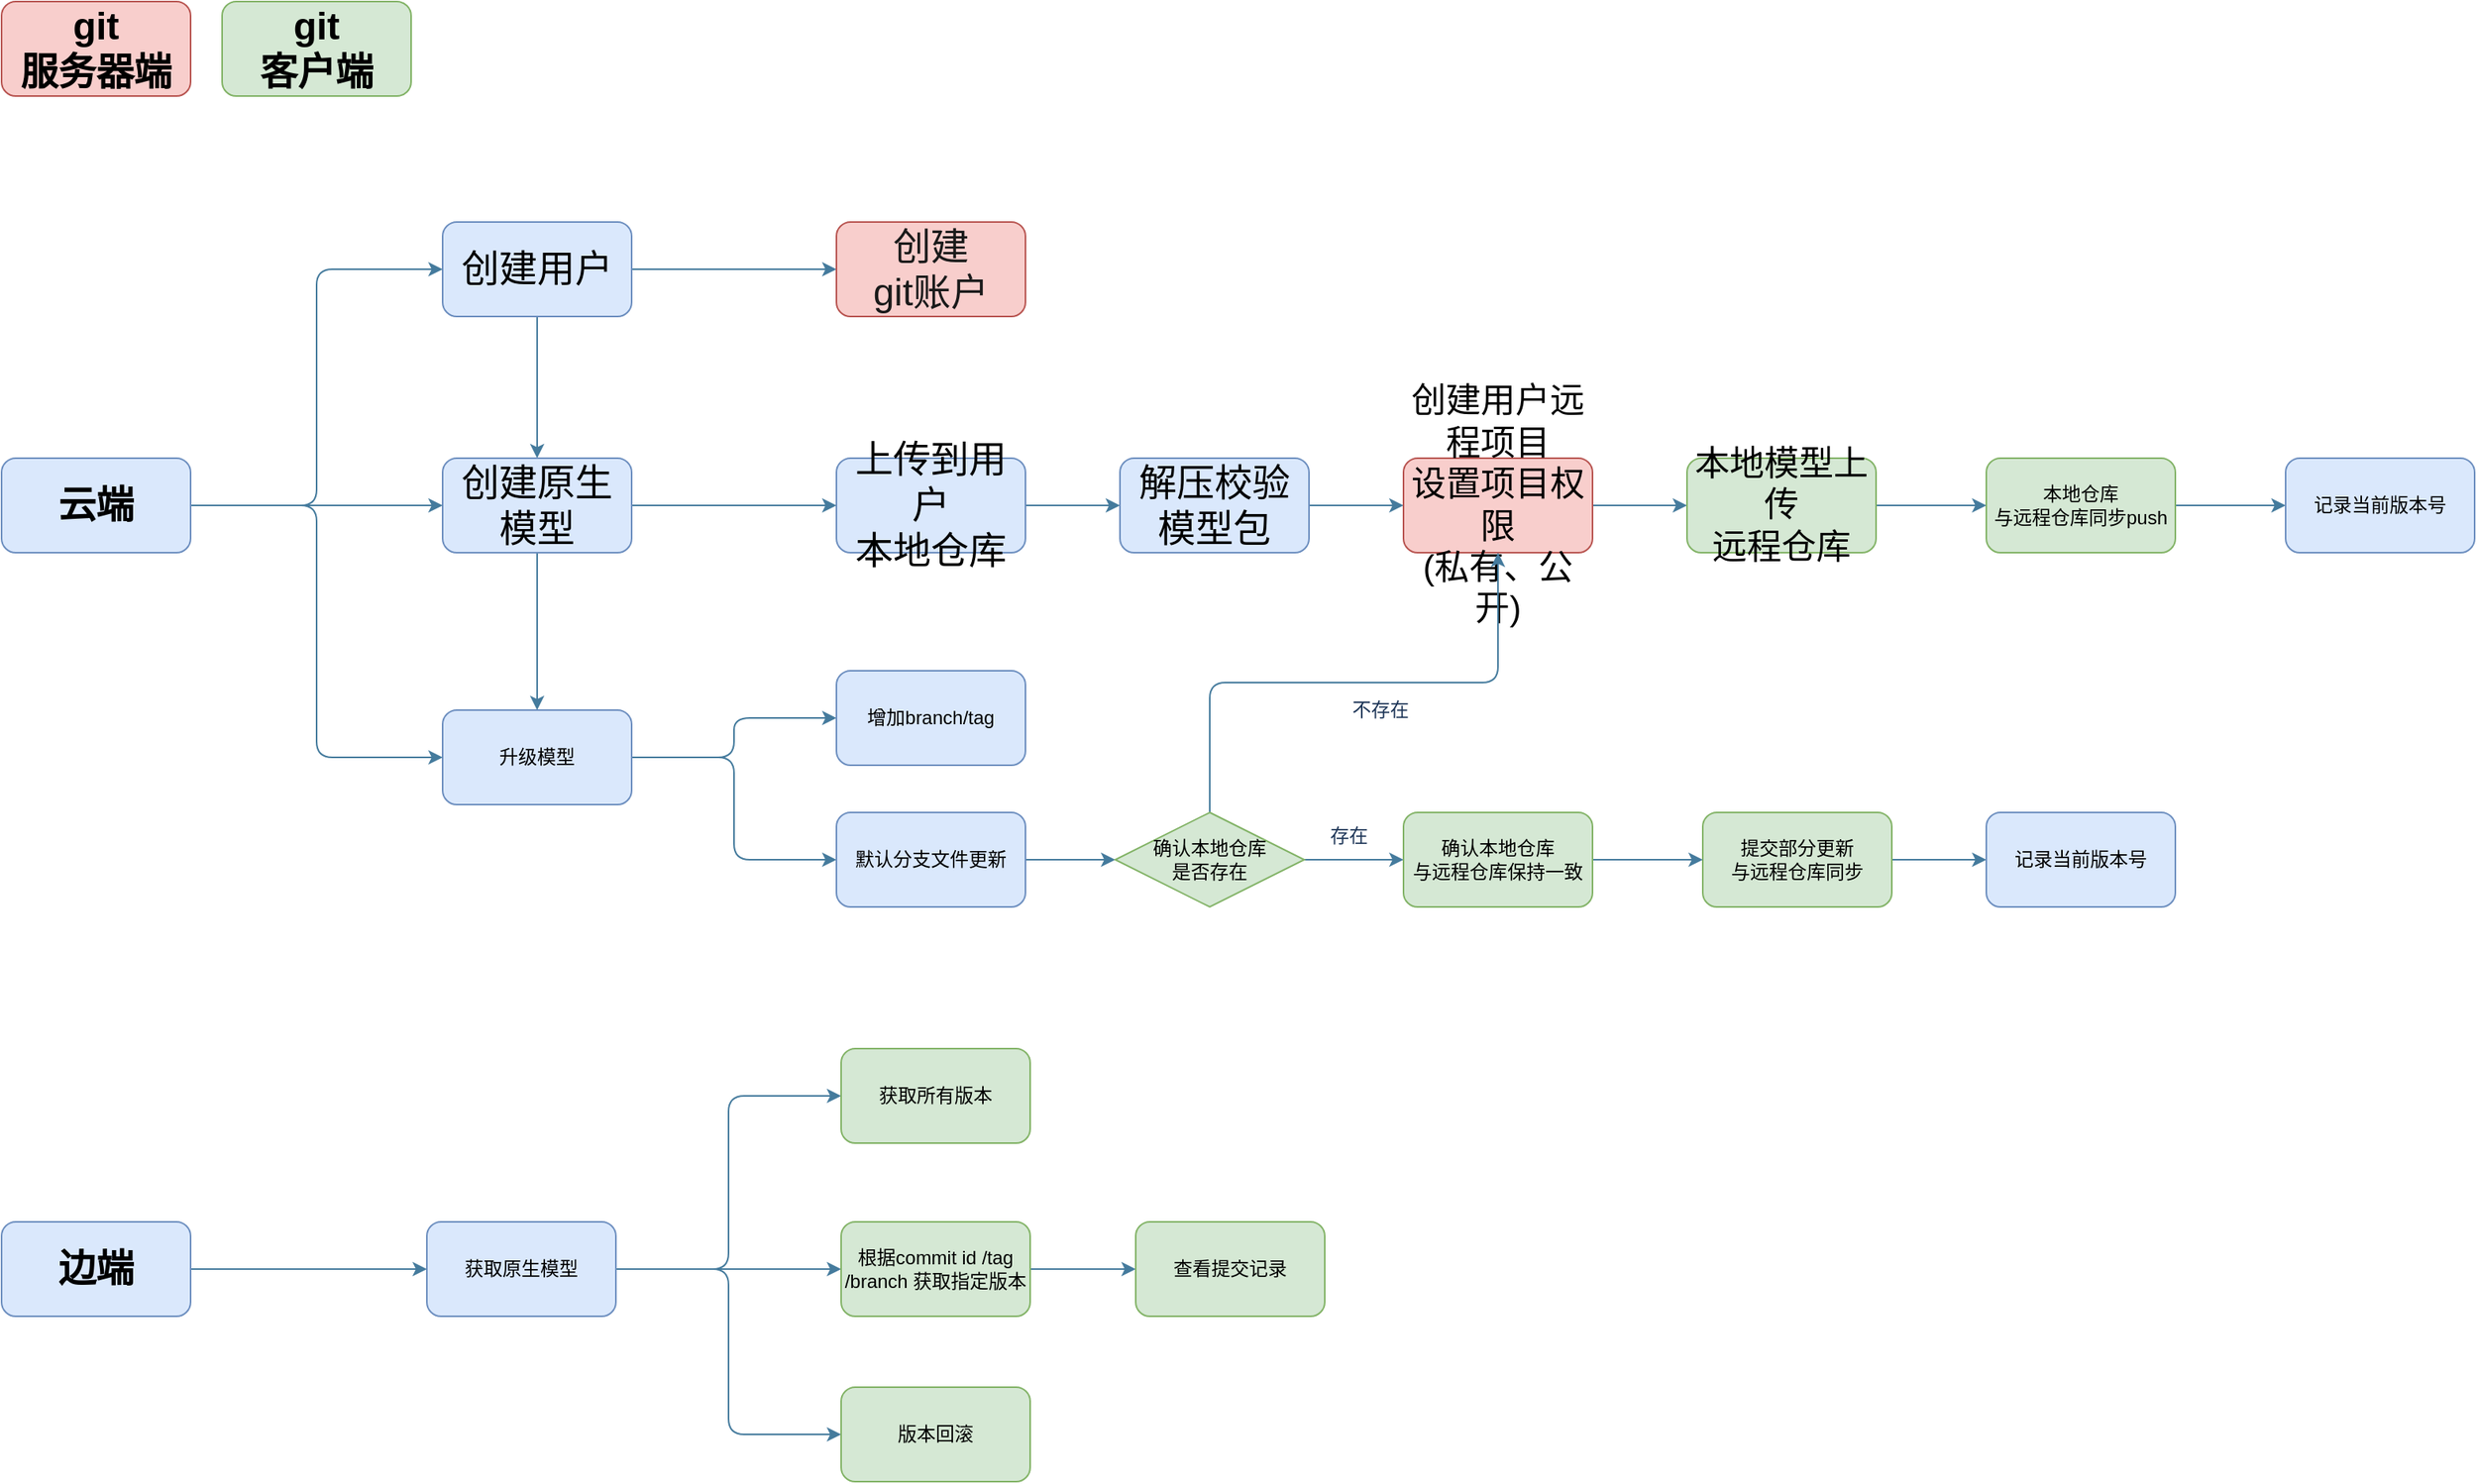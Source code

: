 <mxfile version="16.2.7" type="github" pages="7">
  <diagram name="Page-4" id="sqei2sjBhDt0C4rQTfZp">
    <mxGraphModel dx="2307" dy="1216" grid="0" gridSize="10" guides="1" tooltips="1" connect="1" arrows="1" fold="1" page="0" pageScale="1" pageWidth="827" pageHeight="1169" background="#FFFFFF" math="0" shadow="0">
      <root>
        <mxCell id="oEgaGady61QcVFnmsF-E-0" />
        <mxCell id="oEgaGady61QcVFnmsF-E-1" parent="oEgaGady61QcVFnmsF-E-0" />
        <mxCell id="KncsTPhEQXp8c0r9L7UU-27" value="&lt;b&gt;&lt;font color=&quot;#000000&quot;&gt;git&lt;br&gt;服务器端&lt;/font&gt;&lt;/b&gt;" style="rounded=1;whiteSpace=wrap;html=1;labelBackgroundColor=none;labelBorderColor=none;sketch=0;fontSize=24;strokeColor=#b85450;fillColor=#f8cecc;" parent="oEgaGady61QcVFnmsF-E-1" vertex="1">
          <mxGeometry y="160" width="120" height="60" as="geometry" />
        </mxCell>
        <mxCell id="oEgaGady61QcVFnmsF-E-2" style="edgeStyle=orthogonalEdgeStyle;rounded=0;orthogonalLoop=1;jettySize=auto;html=1;exitX=1;exitY=0.5;exitDx=0;exitDy=0;entryX=0;entryY=0.5;entryDx=0;entryDy=0;labelBackgroundColor=#F1FAEE;strokeColor=#457B9D;fontColor=#1D3557;" parent="oEgaGady61QcVFnmsF-E-1" source="oEgaGady61QcVFnmsF-E-3" target="oEgaGady61QcVFnmsF-E-5" edge="1">
          <mxGeometry relative="1" as="geometry" />
        </mxCell>
        <mxCell id="KncsTPhEQXp8c0r9L7UU-16" value="" style="edgeStyle=orthogonalEdgeStyle;curved=0;rounded=1;sketch=0;orthogonalLoop=1;jettySize=auto;html=1;fontSize=19;fontColor=#1D3557;strokeColor=#457B9D;fillColor=#A8DADC;" parent="oEgaGady61QcVFnmsF-E-1" source="oEgaGady61QcVFnmsF-E-3" target="KncsTPhEQXp8c0r9L7UU-14" edge="1">
          <mxGeometry relative="1" as="geometry" />
        </mxCell>
        <mxCell id="oEgaGady61QcVFnmsF-E-3" value="&lt;font style=&quot;font-size: 24px&quot;&gt;创建用户&lt;/font&gt;" style="rounded=1;whiteSpace=wrap;html=1;fillColor=#dae8fc;strokeColor=#6c8ebf;" parent="oEgaGady61QcVFnmsF-E-1" vertex="1">
          <mxGeometry x="280" y="300" width="120" height="60" as="geometry" />
        </mxCell>
        <mxCell id="oEgaGady61QcVFnmsF-E-5" value="&lt;font color=&quot;#1a1a1a&quot; style=&quot;font-size: 24px&quot;&gt;创建&lt;br style=&quot;font-size: 24px&quot;&gt;git账户&lt;/font&gt;" style="rounded=1;whiteSpace=wrap;html=1;fillColor=#f8cecc;strokeColor=#b85450;fontSize=24;" parent="oEgaGady61QcVFnmsF-E-1" vertex="1">
          <mxGeometry x="530" y="300" width="120" height="60" as="geometry" />
        </mxCell>
        <mxCell id="oEgaGady61QcVFnmsF-E-8" style="edgeStyle=orthogonalEdgeStyle;rounded=0;orthogonalLoop=1;jettySize=auto;html=1;exitX=1;exitY=0.5;exitDx=0;exitDy=0;entryX=0;entryY=0.5;entryDx=0;entryDy=0;fontFamily=Helvetica;fontSize=12;fontColor=#1D3557;labelBackgroundColor=#F1FAEE;strokeColor=#457B9D;" parent="oEgaGady61QcVFnmsF-E-1" source="oEgaGady61QcVFnmsF-E-9" target="oEgaGady61QcVFnmsF-E-11" edge="1">
          <mxGeometry relative="1" as="geometry" />
        </mxCell>
        <mxCell id="oEgaGady61QcVFnmsF-E-9" value="&lt;font style=&quot;font-size: 24px&quot;&gt;上传到用户&lt;br&gt;本地仓库&lt;/font&gt;" style="rounded=1;whiteSpace=wrap;html=1;fillColor=#dae8fc;strokeColor=#6c8ebf;" parent="oEgaGady61QcVFnmsF-E-1" vertex="1">
          <mxGeometry x="530" y="450" width="120" height="60" as="geometry" />
        </mxCell>
        <mxCell id="oEgaGady61QcVFnmsF-E-10" style="edgeStyle=orthogonalEdgeStyle;rounded=0;orthogonalLoop=1;jettySize=auto;html=1;exitX=1;exitY=0.5;exitDx=0;exitDy=0;entryX=0;entryY=0.5;entryDx=0;entryDy=0;fontFamily=Helvetica;fontSize=12;fontColor=#1D3557;labelBackgroundColor=#F1FAEE;strokeColor=#457B9D;" parent="oEgaGady61QcVFnmsF-E-1" source="oEgaGady61QcVFnmsF-E-11" target="oEgaGady61QcVFnmsF-E-13" edge="1">
          <mxGeometry relative="1" as="geometry" />
        </mxCell>
        <mxCell id="oEgaGady61QcVFnmsF-E-11" value="&lt;font style=&quot;font-size: 24px&quot;&gt;解压校验&lt;br&gt;模型包&lt;/font&gt;" style="rounded=1;whiteSpace=wrap;html=1;fillColor=#dae8fc;strokeColor=#6c8ebf;" parent="oEgaGady61QcVFnmsF-E-1" vertex="1">
          <mxGeometry x="710" y="450" width="120" height="60" as="geometry" />
        </mxCell>
        <mxCell id="oEgaGady61QcVFnmsF-E-12" style="edgeStyle=orthogonalEdgeStyle;rounded=0;orthogonalLoop=1;jettySize=auto;html=1;exitX=1;exitY=0.5;exitDx=0;exitDy=0;fontFamily=Helvetica;fontSize=12;fontColor=#1D3557;entryX=0;entryY=0.5;entryDx=0;entryDy=0;labelBackgroundColor=#F1FAEE;strokeColor=#457B9D;" parent="oEgaGady61QcVFnmsF-E-1" source="oEgaGady61QcVFnmsF-E-13" target="oEgaGady61QcVFnmsF-E-17" edge="1">
          <mxGeometry relative="1" as="geometry">
            <mxPoint x="1010" y="330" as="targetPoint" />
          </mxGeometry>
        </mxCell>
        <mxCell id="oEgaGady61QcVFnmsF-E-13" value="&lt;font color=&quot;#000000&quot; style=&quot;font-size: 22px&quot;&gt;创建用户远程项目&lt;br&gt;设置项目权限&lt;br&gt;(私有、公开)&lt;/font&gt;" style="rounded=1;whiteSpace=wrap;html=1;fillColor=#f8cecc;strokeColor=#b85450;" parent="oEgaGady61QcVFnmsF-E-1" vertex="1">
          <mxGeometry x="890" y="450" width="120" height="60" as="geometry" />
        </mxCell>
        <mxCell id="oEgaGady61QcVFnmsF-E-14" style="edgeStyle=orthogonalEdgeStyle;rounded=0;orthogonalLoop=1;jettySize=auto;html=1;exitX=1;exitY=0.5;exitDx=0;exitDy=0;entryX=0;entryY=0.5;entryDx=0;entryDy=0;fontFamily=Helvetica;fontSize=12;fontColor=#1D3557;labelBackgroundColor=#F1FAEE;strokeColor=#457B9D;" parent="oEgaGady61QcVFnmsF-E-1" source="oEgaGady61QcVFnmsF-E-15" target="oEgaGady61QcVFnmsF-E-18" edge="1">
          <mxGeometry relative="1" as="geometry" />
        </mxCell>
        <mxCell id="oEgaGady61QcVFnmsF-E-15" value="本地仓库&lt;br&gt;与远程仓库同步push" style="rounded=1;whiteSpace=wrap;html=1;fillColor=#d5e8d4;strokeColor=#82b366;" parent="oEgaGady61QcVFnmsF-E-1" vertex="1">
          <mxGeometry x="1260" y="450" width="120" height="60" as="geometry" />
        </mxCell>
        <mxCell id="oEgaGady61QcVFnmsF-E-16" style="edgeStyle=orthogonalEdgeStyle;rounded=0;orthogonalLoop=1;jettySize=auto;html=1;exitX=1;exitY=0.5;exitDx=0;exitDy=0;fontFamily=Helvetica;fontSize=12;fontColor=#1D3557;labelBackgroundColor=#F1FAEE;strokeColor=#457B9D;" parent="oEgaGady61QcVFnmsF-E-1" source="oEgaGady61QcVFnmsF-E-17" target="oEgaGady61QcVFnmsF-E-15" edge="1">
          <mxGeometry relative="1" as="geometry" />
        </mxCell>
        <mxCell id="oEgaGady61QcVFnmsF-E-17" value="&lt;font style=&quot;font-size: 22px&quot;&gt;本地模型上传&lt;br&gt;远程仓库&lt;/font&gt;" style="rounded=1;whiteSpace=wrap;html=1;fillColor=#d5e8d4;strokeColor=#82b366;" parent="oEgaGady61QcVFnmsF-E-1" vertex="1">
          <mxGeometry x="1070" y="450" width="120" height="60" as="geometry" />
        </mxCell>
        <mxCell id="oEgaGady61QcVFnmsF-E-18" value="记录当前版本号" style="rounded=1;whiteSpace=wrap;html=1;fillColor=#dae8fc;strokeColor=#6c8ebf;" parent="oEgaGady61QcVFnmsF-E-1" vertex="1">
          <mxGeometry x="1450" y="450" width="120" height="60" as="geometry" />
        </mxCell>
        <mxCell id="KncsTPhEQXp8c0r9L7UU-33" style="edgeStyle=orthogonalEdgeStyle;curved=0;rounded=1;sketch=0;orthogonalLoop=1;jettySize=auto;html=1;entryX=0;entryY=0.5;entryDx=0;entryDy=0;fontSize=24;fontColor=#000000;strokeColor=#457B9D;fillColor=#A8DADC;" parent="oEgaGady61QcVFnmsF-E-1" source="oEgaGady61QcVFnmsF-E-20" target="oEgaGady61QcVFnmsF-E-36" edge="1">
          <mxGeometry relative="1" as="geometry" />
        </mxCell>
        <mxCell id="KncsTPhEQXp8c0r9L7UU-34" style="edgeStyle=orthogonalEdgeStyle;curved=0;rounded=1;sketch=0;orthogonalLoop=1;jettySize=auto;html=1;entryX=0;entryY=0.5;entryDx=0;entryDy=0;fontSize=24;fontColor=#000000;strokeColor=#457B9D;fillColor=#A8DADC;" parent="oEgaGady61QcVFnmsF-E-1" source="oEgaGady61QcVFnmsF-E-20" target="KncsTPhEQXp8c0r9L7UU-32" edge="1">
          <mxGeometry relative="1" as="geometry" />
        </mxCell>
        <mxCell id="KncsTPhEQXp8c0r9L7UU-37" style="edgeStyle=orthogonalEdgeStyle;curved=0;rounded=1;sketch=0;orthogonalLoop=1;jettySize=auto;html=1;entryX=0;entryY=0.5;entryDx=0;entryDy=0;fontSize=24;fontColor=#000000;strokeColor=#457B9D;fillColor=#A8DADC;" parent="oEgaGady61QcVFnmsF-E-1" source="oEgaGady61QcVFnmsF-E-20" target="KncsTPhEQXp8c0r9L7UU-36" edge="1">
          <mxGeometry relative="1" as="geometry" />
        </mxCell>
        <mxCell id="oEgaGady61QcVFnmsF-E-20" value="获取原生模型" style="rounded=1;whiteSpace=wrap;html=1;fillColor=#dae8fc;strokeColor=#6c8ebf;" parent="oEgaGady61QcVFnmsF-E-1" vertex="1">
          <mxGeometry x="270" y="935" width="120" height="60" as="geometry" />
        </mxCell>
        <mxCell id="KncsTPhEQXp8c0r9L7UU-12" style="edgeStyle=orthogonalEdgeStyle;curved=0;rounded=1;sketch=0;orthogonalLoop=1;jettySize=auto;html=1;exitX=1;exitY=0.5;exitDx=0;exitDy=0;entryX=0;entryY=0.5;entryDx=0;entryDy=0;fontSize=19;fontColor=#1D3557;strokeColor=#457B9D;fillColor=#A8DADC;" parent="oEgaGady61QcVFnmsF-E-1" source="oEgaGady61QcVFnmsF-E-23" target="oEgaGady61QcVFnmsF-E-33" edge="1">
          <mxGeometry relative="1" as="geometry" />
        </mxCell>
        <mxCell id="KncsTPhEQXp8c0r9L7UU-13" style="edgeStyle=orthogonalEdgeStyle;curved=0;rounded=1;sketch=0;orthogonalLoop=1;jettySize=auto;html=1;exitX=1;exitY=0.5;exitDx=0;exitDy=0;entryX=0;entryY=0.5;entryDx=0;entryDy=0;fontSize=19;fontColor=#1D3557;strokeColor=#457B9D;fillColor=#A8DADC;" parent="oEgaGady61QcVFnmsF-E-1" source="oEgaGady61QcVFnmsF-E-23" target="oEgaGady61QcVFnmsF-E-25" edge="1">
          <mxGeometry relative="1" as="geometry" />
        </mxCell>
        <mxCell id="oEgaGady61QcVFnmsF-E-23" value="升级模型" style="rounded=1;whiteSpace=wrap;html=1;fillColor=#dae8fc;strokeColor=#6c8ebf;" parent="oEgaGady61QcVFnmsF-E-1" vertex="1">
          <mxGeometry x="280" y="610" width="120" height="60" as="geometry" />
        </mxCell>
        <mxCell id="oEgaGady61QcVFnmsF-E-24" style="edgeStyle=orthogonalEdgeStyle;rounded=0;orthogonalLoop=1;jettySize=auto;html=1;exitX=1;exitY=0.5;exitDx=0;exitDy=0;entryX=0;entryY=0.5;entryDx=0;entryDy=0;fontFamily=Helvetica;fontSize=12;fontColor=#1D3557;labelBackgroundColor=#F1FAEE;strokeColor=#457B9D;" parent="oEgaGady61QcVFnmsF-E-1" source="oEgaGady61QcVFnmsF-E-25" target="oEgaGady61QcVFnmsF-E-28" edge="1">
          <mxGeometry relative="1" as="geometry" />
        </mxCell>
        <mxCell id="oEgaGady61QcVFnmsF-E-25" value="默认分支文件更新" style="rounded=1;whiteSpace=wrap;html=1;fillColor=#dae8fc;strokeColor=#6c8ebf;" parent="oEgaGady61QcVFnmsF-E-1" vertex="1">
          <mxGeometry x="530" y="675" width="120" height="60" as="geometry" />
        </mxCell>
        <mxCell id="KncsTPhEQXp8c0r9L7UU-21" value="" style="edgeStyle=orthogonalEdgeStyle;curved=0;rounded=1;sketch=0;orthogonalLoop=1;jettySize=auto;html=1;fontSize=19;fontColor=#1D3557;strokeColor=#457B9D;fillColor=#A8DADC;" parent="oEgaGady61QcVFnmsF-E-1" source="oEgaGady61QcVFnmsF-E-28" target="KncsTPhEQXp8c0r9L7UU-18" edge="1">
          <mxGeometry relative="1" as="geometry" />
        </mxCell>
        <mxCell id="KncsTPhEQXp8c0r9L7UU-42" style="edgeStyle=orthogonalEdgeStyle;curved=0;rounded=1;sketch=0;orthogonalLoop=1;jettySize=auto;html=1;exitX=0.5;exitY=0;exitDx=0;exitDy=0;entryX=0.5;entryY=1;entryDx=0;entryDy=0;fontSize=24;fontColor=#000000;strokeColor=#457B9D;fillColor=#A8DADC;" parent="oEgaGady61QcVFnmsF-E-1" source="oEgaGady61QcVFnmsF-E-28" target="oEgaGady61QcVFnmsF-E-13" edge="1">
          <mxGeometry relative="1" as="geometry" />
        </mxCell>
        <mxCell id="oEgaGady61QcVFnmsF-E-28" value="确认本地仓库&lt;br&gt;是否存在" style="rhombus;whiteSpace=wrap;html=1;fontFamily=Helvetica;fontSize=12;align=center;strokeColor=#82b366;fillColor=#d5e8d4;" parent="oEgaGady61QcVFnmsF-E-1" vertex="1">
          <mxGeometry x="707" y="675" width="120" height="60" as="geometry" />
        </mxCell>
        <mxCell id="oEgaGady61QcVFnmsF-E-31" style="edgeStyle=orthogonalEdgeStyle;rounded=0;orthogonalLoop=1;jettySize=auto;html=1;exitX=1;exitY=0.5;exitDx=0;exitDy=0;entryX=0;entryY=0.5;entryDx=0;entryDy=0;fontFamily=Helvetica;fontSize=12;fontColor=#1D3557;labelBackgroundColor=#F1FAEE;strokeColor=#457B9D;" parent="oEgaGady61QcVFnmsF-E-1" source="oEgaGady61QcVFnmsF-E-32" target="oEgaGady61QcVFnmsF-E-34" edge="1">
          <mxGeometry relative="1" as="geometry" />
        </mxCell>
        <mxCell id="oEgaGady61QcVFnmsF-E-32" value="提交部分更新&lt;br&gt;与远程仓库同步" style="rounded=1;whiteSpace=wrap;html=1;fillColor=#d5e8d4;strokeColor=#82b366;" parent="oEgaGady61QcVFnmsF-E-1" vertex="1">
          <mxGeometry x="1080" y="675" width="120" height="60" as="geometry" />
        </mxCell>
        <mxCell id="oEgaGady61QcVFnmsF-E-33" value="增加branch/tag" style="rounded=1;whiteSpace=wrap;html=1;fillColor=#dae8fc;strokeColor=#6c8ebf;" parent="oEgaGady61QcVFnmsF-E-1" vertex="1">
          <mxGeometry x="530" y="585" width="120" height="60" as="geometry" />
        </mxCell>
        <mxCell id="oEgaGady61QcVFnmsF-E-34" value="记录当前版本号" style="rounded=1;whiteSpace=wrap;html=1;fillColor=#dae8fc;strokeColor=#6c8ebf;" parent="oEgaGady61QcVFnmsF-E-1" vertex="1">
          <mxGeometry x="1260" y="675" width="120" height="60" as="geometry" />
        </mxCell>
        <mxCell id="KncsTPhEQXp8c0r9L7UU-35" value="" style="edgeStyle=orthogonalEdgeStyle;curved=0;rounded=1;sketch=0;orthogonalLoop=1;jettySize=auto;html=1;fontSize=24;fontColor=#000000;strokeColor=#457B9D;fillColor=#A8DADC;" parent="oEgaGady61QcVFnmsF-E-1" source="oEgaGady61QcVFnmsF-E-36" target="oEgaGady61QcVFnmsF-E-37" edge="1">
          <mxGeometry relative="1" as="geometry" />
        </mxCell>
        <mxCell id="oEgaGady61QcVFnmsF-E-36" value="根据commit id /tag /branch 获取指定版本" style="rounded=1;whiteSpace=wrap;html=1;fillColor=#d5e8d4;strokeColor=#82b366;" parent="oEgaGady61QcVFnmsF-E-1" vertex="1">
          <mxGeometry x="533" y="935" width="120" height="60" as="geometry" />
        </mxCell>
        <mxCell id="oEgaGady61QcVFnmsF-E-37" value="查看提交记录" style="rounded=1;whiteSpace=wrap;html=1;fillColor=#d5e8d4;strokeColor=#82b366;" parent="oEgaGady61QcVFnmsF-E-1" vertex="1">
          <mxGeometry x="720" y="935" width="120" height="60" as="geometry" />
        </mxCell>
        <mxCell id="oEgaGady61QcVFnmsF-E-38" value="不存在" style="text;html=1;resizable=0;autosize=1;align=center;verticalAlign=middle;points=[];fillColor=none;strokeColor=none;rounded=0;fontColor=#1D3557;" parent="oEgaGady61QcVFnmsF-E-1" vertex="1">
          <mxGeometry x="850" y="600" width="50" height="20" as="geometry" />
        </mxCell>
        <mxCell id="KncsTPhEQXp8c0r9L7UU-15" style="edgeStyle=orthogonalEdgeStyle;curved=0;rounded=1;sketch=0;orthogonalLoop=1;jettySize=auto;html=1;exitX=1;exitY=0.5;exitDx=0;exitDy=0;entryX=0;entryY=0.5;entryDx=0;entryDy=0;fontSize=19;fontColor=#1D3557;strokeColor=#457B9D;fillColor=#A8DADC;" parent="oEgaGady61QcVFnmsF-E-1" source="KncsTPhEQXp8c0r9L7UU-14" target="oEgaGady61QcVFnmsF-E-9" edge="1">
          <mxGeometry relative="1" as="geometry" />
        </mxCell>
        <mxCell id="KncsTPhEQXp8c0r9L7UU-17" value="" style="edgeStyle=orthogonalEdgeStyle;curved=0;rounded=1;sketch=0;orthogonalLoop=1;jettySize=auto;html=1;fontSize=19;fontColor=#1D3557;strokeColor=#457B9D;fillColor=#A8DADC;" parent="oEgaGady61QcVFnmsF-E-1" source="KncsTPhEQXp8c0r9L7UU-14" target="oEgaGady61QcVFnmsF-E-23" edge="1">
          <mxGeometry relative="1" as="geometry" />
        </mxCell>
        <mxCell id="KncsTPhEQXp8c0r9L7UU-14" value="&lt;font style=&quot;font-size: 24px&quot;&gt;创建原生模型&lt;/font&gt;" style="rounded=1;whiteSpace=wrap;html=1;fillColor=#dae8fc;strokeColor=#6c8ebf;" parent="oEgaGady61QcVFnmsF-E-1" vertex="1">
          <mxGeometry x="280" y="450" width="120" height="60" as="geometry" />
        </mxCell>
        <mxCell id="KncsTPhEQXp8c0r9L7UU-22" value="" style="edgeStyle=orthogonalEdgeStyle;curved=0;rounded=1;sketch=0;orthogonalLoop=1;jettySize=auto;html=1;fontSize=19;fontColor=#1D3557;strokeColor=#457B9D;fillColor=#A8DADC;" parent="oEgaGady61QcVFnmsF-E-1" source="KncsTPhEQXp8c0r9L7UU-18" target="oEgaGady61QcVFnmsF-E-32" edge="1">
          <mxGeometry relative="1" as="geometry" />
        </mxCell>
        <mxCell id="KncsTPhEQXp8c0r9L7UU-18" value="确认本地仓库&lt;br&gt;与远程仓库保持一致" style="rounded=1;whiteSpace=wrap;html=1;fillColor=#d5e8d4;strokeColor=#82b366;" parent="oEgaGady61QcVFnmsF-E-1" vertex="1">
          <mxGeometry x="890" y="675" width="120" height="60" as="geometry" />
        </mxCell>
        <mxCell id="KncsTPhEQXp8c0r9L7UU-23" value="存在" style="text;html=1;resizable=0;autosize=1;align=center;verticalAlign=middle;points=[];fillColor=none;strokeColor=none;rounded=0;fontColor=#1D3557;" parent="oEgaGady61QcVFnmsF-E-1" vertex="1">
          <mxGeometry x="835" y="680" width="40" height="20" as="geometry" />
        </mxCell>
        <mxCell id="KncsTPhEQXp8c0r9L7UU-28" value="&lt;b&gt;git&lt;br&gt;客户端&lt;/b&gt;" style="rounded=1;whiteSpace=wrap;html=1;labelBackgroundColor=none;labelBorderColor=none;sketch=0;fontSize=24;strokeColor=#82b366;fillColor=#d5e8d4;" parent="oEgaGady61QcVFnmsF-E-1" vertex="1">
          <mxGeometry x="140" y="160" width="120" height="60" as="geometry" />
        </mxCell>
        <mxCell id="KncsTPhEQXp8c0r9L7UU-38" style="edgeStyle=orthogonalEdgeStyle;curved=0;rounded=1;sketch=0;orthogonalLoop=1;jettySize=auto;html=1;exitX=1;exitY=0.5;exitDx=0;exitDy=0;entryX=0;entryY=0.5;entryDx=0;entryDy=0;fontSize=24;fontColor=#000000;strokeColor=#457B9D;fillColor=#A8DADC;" parent="oEgaGady61QcVFnmsF-E-1" source="KncsTPhEQXp8c0r9L7UU-29" target="oEgaGady61QcVFnmsF-E-3" edge="1">
          <mxGeometry relative="1" as="geometry" />
        </mxCell>
        <mxCell id="KncsTPhEQXp8c0r9L7UU-39" style="edgeStyle=orthogonalEdgeStyle;curved=0;rounded=1;sketch=0;orthogonalLoop=1;jettySize=auto;html=1;entryX=0;entryY=0.5;entryDx=0;entryDy=0;fontSize=24;fontColor=#000000;strokeColor=#457B9D;fillColor=#A8DADC;" parent="oEgaGady61QcVFnmsF-E-1" source="KncsTPhEQXp8c0r9L7UU-29" target="KncsTPhEQXp8c0r9L7UU-14" edge="1">
          <mxGeometry relative="1" as="geometry" />
        </mxCell>
        <mxCell id="KncsTPhEQXp8c0r9L7UU-40" style="edgeStyle=orthogonalEdgeStyle;curved=0;rounded=1;sketch=0;orthogonalLoop=1;jettySize=auto;html=1;entryX=0;entryY=0.5;entryDx=0;entryDy=0;fontSize=24;fontColor=#000000;strokeColor=#457B9D;fillColor=#A8DADC;" parent="oEgaGady61QcVFnmsF-E-1" source="KncsTPhEQXp8c0r9L7UU-29" target="oEgaGady61QcVFnmsF-E-23" edge="1">
          <mxGeometry relative="1" as="geometry" />
        </mxCell>
        <mxCell id="KncsTPhEQXp8c0r9L7UU-29" value="&lt;b style=&quot;font-size: 24px&quot;&gt;云端&lt;/b&gt;" style="rounded=1;whiteSpace=wrap;html=1;fillColor=#dae8fc;strokeColor=#6c8ebf;" parent="oEgaGady61QcVFnmsF-E-1" vertex="1">
          <mxGeometry y="450" width="120" height="60" as="geometry" />
        </mxCell>
        <mxCell id="KncsTPhEQXp8c0r9L7UU-41" style="edgeStyle=orthogonalEdgeStyle;curved=0;rounded=1;sketch=0;orthogonalLoop=1;jettySize=auto;html=1;entryX=0;entryY=0.5;entryDx=0;entryDy=0;fontSize=24;fontColor=#000000;strokeColor=#457B9D;fillColor=#A8DADC;" parent="oEgaGady61QcVFnmsF-E-1" source="KncsTPhEQXp8c0r9L7UU-31" target="oEgaGady61QcVFnmsF-E-20" edge="1">
          <mxGeometry relative="1" as="geometry" />
        </mxCell>
        <mxCell id="KncsTPhEQXp8c0r9L7UU-31" value="&lt;b style=&quot;font-size: 24px&quot;&gt;边端&lt;/b&gt;" style="rounded=1;whiteSpace=wrap;html=1;fillColor=#dae8fc;strokeColor=#6c8ebf;" parent="oEgaGady61QcVFnmsF-E-1" vertex="1">
          <mxGeometry y="935" width="120" height="60" as="geometry" />
        </mxCell>
        <mxCell id="KncsTPhEQXp8c0r9L7UU-32" value="获取所有版本" style="rounded=1;whiteSpace=wrap;html=1;fillColor=#d5e8d4;strokeColor=#82b366;" parent="oEgaGady61QcVFnmsF-E-1" vertex="1">
          <mxGeometry x="533" y="825" width="120" height="60" as="geometry" />
        </mxCell>
        <mxCell id="KncsTPhEQXp8c0r9L7UU-36" value="版本回滚" style="rounded=1;whiteSpace=wrap;html=1;fillColor=#d5e8d4;strokeColor=#82b366;" parent="oEgaGady61QcVFnmsF-E-1" vertex="1">
          <mxGeometry x="533" y="1040" width="120" height="60" as="geometry" />
        </mxCell>
      </root>
    </mxGraphModel>
  </diagram>
  <diagram id="prtHgNgQTEPvFCAcTncT" name="Page-1">
    <mxGraphModel dx="1221" dy="644" grid="0" gridSize="10" guides="1" tooltips="1" connect="1" arrows="1" fold="1" page="0" pageScale="1" pageWidth="827" pageHeight="1169" math="0" shadow="0">
      <root>
        <mxCell id="0" />
        <mxCell id="1" parent="0" />
        <mxCell id="dNxyNK7c78bLwvsdeMH5-19" value="模型应用" style="swimlane;html=1;childLayout=stackLayout;resizeParent=1;resizeParentMax=0;horizontal=0;startSize=20;horizontalStack=0;" parent="1" vertex="1">
          <mxGeometry x="10" y="70" width="800" height="350" as="geometry" />
        </mxCell>
        <mxCell id="dNxyNK7c78bLwvsdeMH5-20" value="云端" style="swimlane;html=1;startSize=20;horizontal=0;" parent="dNxyNK7c78bLwvsdeMH5-19" vertex="1">
          <mxGeometry x="20" width="780" height="120" as="geometry">
            <mxRectangle x="20" width="480" height="20" as="alternateBounds" />
          </mxGeometry>
        </mxCell>
        <mxCell id="dNxyNK7c78bLwvsdeMH5-25" value="" style="edgeStyle=orthogonalEdgeStyle;rounded=0;orthogonalLoop=1;jettySize=auto;html=1;" parent="dNxyNK7c78bLwvsdeMH5-20" source="dNxyNK7c78bLwvsdeMH5-23" target="dNxyNK7c78bLwvsdeMH5-24" edge="1">
          <mxGeometry relative="1" as="geometry" />
        </mxCell>
        <mxCell id="dNxyNK7c78bLwvsdeMH5-23" value="&lt;font style=&quot;font-size: 18px&quot;&gt;用户&lt;/font&gt;" style="ellipse;whiteSpace=wrap;html=1;" parent="dNxyNK7c78bLwvsdeMH5-20" vertex="1">
          <mxGeometry x="60" y="35" width="60" height="50" as="geometry" />
        </mxCell>
        <mxCell id="dNxyNK7c78bLwvsdeMH5-24" value="&lt;font style=&quot;font-size: 18px&quot;&gt;上传模型&lt;/font&gt;" style="rounded=0;whiteSpace=wrap;html=1;fontFamily=Helvetica;fontSize=12;fontColor=#000000;align=center;" parent="dNxyNK7c78bLwvsdeMH5-20" vertex="1">
          <mxGeometry x="180" y="30" width="80" height="60" as="geometry" />
        </mxCell>
        <mxCell id="dNxyNK7c78bLwvsdeMH5-32" value="&lt;span&gt;&lt;font style=&quot;font-size: 18px&quot;&gt;云端远程仓库&lt;/font&gt;&lt;/span&gt;" style="ellipse;whiteSpace=wrap;html=1;" parent="dNxyNK7c78bLwvsdeMH5-20" vertex="1">
          <mxGeometry x="480" y="30" width="90" height="50" as="geometry" />
        </mxCell>
        <mxCell id="gTVAAnQ2gOk6RaqqIW63-4" value="" style="edgeStyle=orthogonalEdgeStyle;rounded=0;orthogonalLoop=1;jettySize=auto;html=1;" parent="dNxyNK7c78bLwvsdeMH5-19" source="dNxyNK7c78bLwvsdeMH5-24" target="gTVAAnQ2gOk6RaqqIW63-2" edge="1">
          <mxGeometry relative="1" as="geometry" />
        </mxCell>
        <mxCell id="gTVAAnQ2gOk6RaqqIW63-6" value="" style="edgeStyle=orthogonalEdgeStyle;rounded=0;orthogonalLoop=1;jettySize=auto;html=1;exitX=0.5;exitY=0;exitDx=0;exitDy=0;entryX=0;entryY=0.5;entryDx=0;entryDy=0;" parent="dNxyNK7c78bLwvsdeMH5-19" source="dNxyNK7c78bLwvsdeMH5-28" target="dNxyNK7c78bLwvsdeMH5-32" edge="1">
          <mxGeometry relative="1" as="geometry" />
        </mxCell>
        <mxCell id="gTVAAnQ2gOk6RaqqIW63-9" style="edgeStyle=orthogonalEdgeStyle;rounded=0;orthogonalLoop=1;jettySize=auto;html=1;entryX=0.5;entryY=0;entryDx=0;entryDy=0;" parent="dNxyNK7c78bLwvsdeMH5-19" source="dNxyNK7c78bLwvsdeMH5-32" edge="1">
          <mxGeometry relative="1" as="geometry">
            <mxPoint x="545" y="280" as="targetPoint" />
          </mxGeometry>
        </mxCell>
        <mxCell id="dNxyNK7c78bLwvsdeMH5-21" value="模型仓库" style="swimlane;html=1;startSize=20;horizontal=0;" parent="dNxyNK7c78bLwvsdeMH5-19" vertex="1">
          <mxGeometry x="20" y="120" width="780" height="120" as="geometry" />
        </mxCell>
        <mxCell id="dNxyNK7c78bLwvsdeMH5-28" value="&lt;font style=&quot;font-size: 18px&quot;&gt;上传成功&lt;/font&gt;" style="rhombus;whiteSpace=wrap;html=1;fontFamily=Helvetica;fontSize=12;fontColor=#000000;align=center;" parent="dNxyNK7c78bLwvsdeMH5-21" vertex="1">
          <mxGeometry x="340" y="35" width="120" height="40" as="geometry" />
        </mxCell>
        <mxCell id="gTVAAnQ2gOk6RaqqIW63-5" value="" style="edgeStyle=orthogonalEdgeStyle;rounded=0;orthogonalLoop=1;jettySize=auto;html=1;" parent="dNxyNK7c78bLwvsdeMH5-21" source="gTVAAnQ2gOk6RaqqIW63-2" target="dNxyNK7c78bLwvsdeMH5-28" edge="1">
          <mxGeometry relative="1" as="geometry" />
        </mxCell>
        <mxCell id="gTVAAnQ2gOk6RaqqIW63-2" value="&lt;span&gt;&lt;font style=&quot;font-size: 18px&quot;&gt;本地仓库&lt;/font&gt;&lt;/span&gt;" style="ellipse;whiteSpace=wrap;html=1;" parent="dNxyNK7c78bLwvsdeMH5-21" vertex="1">
          <mxGeometry x="170" y="30" width="100" height="50" as="geometry" />
        </mxCell>
        <mxCell id="dNxyNK7c78bLwvsdeMH5-22" value="边端" style="swimlane;html=1;startSize=20;horizontal=0;" parent="dNxyNK7c78bLwvsdeMH5-19" vertex="1">
          <mxGeometry x="20" y="240" width="780" height="110" as="geometry" />
        </mxCell>
        <mxCell id="w2og6JQNqNCZ1prK8RTC-2" value="" style="edgeStyle=orthogonalEdgeStyle;rounded=0;orthogonalLoop=1;jettySize=auto;html=1;fontFamily=Helvetica;fontSize=26;fontColor=none;" parent="dNxyNK7c78bLwvsdeMH5-22" source="gTVAAnQ2gOk6RaqqIW63-11" target="w2og6JQNqNCZ1prK8RTC-1" edge="1">
          <mxGeometry relative="1" as="geometry" />
        </mxCell>
        <mxCell id="gTVAAnQ2gOk6RaqqIW63-11" value="&lt;font style=&quot;font-size: 18px&quot;&gt;获取模型&lt;/font&gt;" style="rounded=0;whiteSpace=wrap;html=1;fontFamily=Helvetica;fontSize=12;fontColor=#000000;align=center;" parent="dNxyNK7c78bLwvsdeMH5-22" vertex="1">
          <mxGeometry x="485" y="40" width="80" height="60" as="geometry" />
        </mxCell>
        <mxCell id="w2og6JQNqNCZ1prK8RTC-1" value="&lt;span style=&quot;font-size: 18px&quot;&gt;使用模型&lt;/span&gt;" style="rounded=0;whiteSpace=wrap;html=1;fontFamily=Helvetica;fontSize=12;fontColor=#000000;align=center;" parent="dNxyNK7c78bLwvsdeMH5-22" vertex="1">
          <mxGeometry x="660" y="40" width="80" height="60" as="geometry" />
        </mxCell>
      </root>
    </mxGraphModel>
  </diagram>
  <diagram id="qt1VilzSpGOd9OhX9f3D" name="Page-2">
    <mxGraphModel dx="1107" dy="816" grid="0" gridSize="10" guides="1" tooltips="1" connect="1" arrows="1" fold="1" page="0" pageScale="1" pageWidth="827" pageHeight="1169" math="0" shadow="0">
      <root>
        <mxCell id="evK-2gniXxCW6x7DeQoB-0" />
        <mxCell id="evK-2gniXxCW6x7DeQoB-1" parent="evK-2gniXxCW6x7DeQoB-0" />
        <mxCell id="ghG4Qpq5CW9D0XrKu6Y2-0" value="" style="rounded=1;whiteSpace=wrap;html=1;" parent="evK-2gniXxCW6x7DeQoB-1" vertex="1">
          <mxGeometry x="2365" y="1090" width="485" height="200" as="geometry" />
        </mxCell>
        <mxCell id="ghG4Qpq5CW9D0XrKu6Y2-1" value="" style="rounded=1;whiteSpace=wrap;html=1;" parent="evK-2gniXxCW6x7DeQoB-1" vertex="1">
          <mxGeometry x="1785" y="1090" width="485" height="200" as="geometry" />
        </mxCell>
        <mxCell id="ghG4Qpq5CW9D0XrKu6Y2-2" value="" style="rounded=1;whiteSpace=wrap;html=1;" parent="evK-2gniXxCW6x7DeQoB-1" vertex="1">
          <mxGeometry x="1295" y="1090" width="400" height="190" as="geometry" />
        </mxCell>
        <mxCell id="ghG4Qpq5CW9D0XrKu6Y2-3" value="" style="edgeStyle=orthogonalEdgeStyle;rounded=0;orthogonalLoop=1;jettySize=auto;html=1;fontSize=26;" parent="evK-2gniXxCW6x7DeQoB-1" source="ghG4Qpq5CW9D0XrKu6Y2-4" target="ghG4Qpq5CW9D0XrKu6Y2-6" edge="1">
          <mxGeometry relative="1" as="geometry" />
        </mxCell>
        <mxCell id="ghG4Qpq5CW9D0XrKu6Y2-4" value="&lt;font style=&quot;font-size: 26px&quot;&gt;获取模型&lt;br&gt;版本v1.0&lt;/font&gt;" style="rounded=1;whiteSpace=wrap;html=1;" parent="evK-2gniXxCW6x7DeQoB-1" vertex="1">
          <mxGeometry x="1325" y="1110" width="120" height="60" as="geometry" />
        </mxCell>
        <mxCell id="ghG4Qpq5CW9D0XrKu6Y2-5" value="" style="edgeStyle=orthogonalEdgeStyle;rounded=0;orthogonalLoop=1;jettySize=auto;html=1;fontSize=26;" parent="evK-2gniXxCW6x7DeQoB-1" source="ghG4Qpq5CW9D0XrKu6Y2-6" target="ghG4Qpq5CW9D0XrKu6Y2-8" edge="1">
          <mxGeometry relative="1" as="geometry" />
        </mxCell>
        <mxCell id="ghG4Qpq5CW9D0XrKu6Y2-6" value="&lt;font style=&quot;font-size: 26px&quot;&gt;运行模型&lt;br&gt;版本v1.0&lt;/font&gt;" style="rounded=1;whiteSpace=wrap;html=1;" parent="evK-2gniXxCW6x7DeQoB-1" vertex="1">
          <mxGeometry x="1325" y="1210" width="120" height="60" as="geometry" />
        </mxCell>
        <mxCell id="ghG4Qpq5CW9D0XrKu6Y2-7" value="" style="edgeStyle=orthogonalEdgeStyle;rounded=0;orthogonalLoop=1;jettySize=auto;html=1;fontSize=26;" parent="evK-2gniXxCW6x7DeQoB-1" source="ghG4Qpq5CW9D0XrKu6Y2-8" target="ghG4Qpq5CW9D0XrKu6Y2-9" edge="1">
          <mxGeometry relative="1" as="geometry" />
        </mxCell>
        <mxCell id="ghG4Qpq5CW9D0XrKu6Y2-8" value="&lt;font style=&quot;font-size: 26px&quot;&gt;升级模型&lt;br&gt;版本v2.0&lt;/font&gt;" style="rounded=1;whiteSpace=wrap;html=1;" parent="evK-2gniXxCW6x7DeQoB-1" vertex="1">
          <mxGeometry x="1535" y="1210" width="120" height="60" as="geometry" />
        </mxCell>
        <mxCell id="ghG4Qpq5CW9D0XrKu6Y2-9" value="&lt;font style=&quot;font-size: 26px&quot;&gt;回退模型&lt;br&gt;版本v1.0&lt;/font&gt;" style="rounded=1;whiteSpace=wrap;html=1;" parent="evK-2gniXxCW6x7DeQoB-1" vertex="1">
          <mxGeometry x="1535" y="1110" width="120" height="60" as="geometry" />
        </mxCell>
        <mxCell id="ghG4Qpq5CW9D0XrKu6Y2-10" value="" style="edgeStyle=orthogonalEdgeStyle;rounded=0;orthogonalLoop=1;jettySize=auto;html=1;fontSize=26;" parent="evK-2gniXxCW6x7DeQoB-1" source="ghG4Qpq5CW9D0XrKu6Y2-11" target="ghG4Qpq5CW9D0XrKu6Y2-13" edge="1">
          <mxGeometry relative="1" as="geometry" />
        </mxCell>
        <mxCell id="ghG4Qpq5CW9D0XrKu6Y2-11" value="&lt;font style=&quot;font-size: 26px&quot;&gt;获取模3&lt;br&gt;版本v1.0&lt;/font&gt;" style="rounded=1;whiteSpace=wrap;html=1;" parent="evK-2gniXxCW6x7DeQoB-1" vertex="1">
          <mxGeometry x="2377.5" y="1100" width="120" height="60" as="geometry" />
        </mxCell>
        <mxCell id="ghG4Qpq5CW9D0XrKu6Y2-12" value="" style="edgeStyle=orthogonalEdgeStyle;rounded=0;orthogonalLoop=1;jettySize=auto;html=1;fontSize=16;" parent="evK-2gniXxCW6x7DeQoB-1" source="ghG4Qpq5CW9D0XrKu6Y2-13" target="ghG4Qpq5CW9D0XrKu6Y2-22" edge="1">
          <mxGeometry relative="1" as="geometry" />
        </mxCell>
        <mxCell id="ghG4Qpq5CW9D0XrKu6Y2-13" value="&lt;font style=&quot;font-size: 26px&quot;&gt;运行模3&lt;br&gt;版本v1.0&lt;/font&gt;" style="rounded=1;whiteSpace=wrap;html=1;" parent="evK-2gniXxCW6x7DeQoB-1" vertex="1">
          <mxGeometry x="2377.5" y="1220" width="120" height="60" as="geometry" />
        </mxCell>
        <mxCell id="ghG4Qpq5CW9D0XrKu6Y2-14" value="" style="edgeStyle=orthogonalEdgeStyle;rounded=0;orthogonalLoop=1;jettySize=auto;html=1;fontSize=26;" parent="evK-2gniXxCW6x7DeQoB-1" source="ghG4Qpq5CW9D0XrKu6Y2-15" target="ghG4Qpq5CW9D0XrKu6Y2-17" edge="1">
          <mxGeometry relative="1" as="geometry" />
        </mxCell>
        <mxCell id="ghG4Qpq5CW9D0XrKu6Y2-15" value="&lt;font style=&quot;font-size: 26px&quot;&gt;获取模型2版本v1.0&lt;/font&gt;" style="rounded=1;whiteSpace=wrap;html=1;" parent="evK-2gniXxCW6x7DeQoB-1" vertex="1">
          <mxGeometry x="1790" y="1110" width="120" height="60" as="geometry" />
        </mxCell>
        <mxCell id="ghG4Qpq5CW9D0XrKu6Y2-16" value="" style="edgeStyle=orthogonalEdgeStyle;rounded=0;orthogonalLoop=1;jettySize=auto;html=1;fontSize=26;" parent="evK-2gniXxCW6x7DeQoB-1" source="ghG4Qpq5CW9D0XrKu6Y2-17" target="ghG4Qpq5CW9D0XrKu6Y2-19" edge="1">
          <mxGeometry relative="1" as="geometry" />
        </mxCell>
        <mxCell id="ghG4Qpq5CW9D0XrKu6Y2-17" value="&lt;font style=&quot;font-size: 26px&quot;&gt;运行模2&lt;br&gt;版本v1.0&lt;/font&gt;" style="rounded=1;whiteSpace=wrap;html=1;" parent="evK-2gniXxCW6x7DeQoB-1" vertex="1">
          <mxGeometry x="1790" y="1210" width="120" height="60" as="geometry" />
        </mxCell>
        <mxCell id="ghG4Qpq5CW9D0XrKu6Y2-18" value="" style="edgeStyle=orthogonalEdgeStyle;rounded=0;orthogonalLoop=1;jettySize=auto;html=1;fontSize=16;" parent="evK-2gniXxCW6x7DeQoB-1" source="ghG4Qpq5CW9D0XrKu6Y2-19" target="ghG4Qpq5CW9D0XrKu6Y2-20" edge="1">
          <mxGeometry relative="1" as="geometry" />
        </mxCell>
        <mxCell id="ghG4Qpq5CW9D0XrKu6Y2-19" value="&lt;font style=&quot;font-size: 26px&quot;&gt;升级模2&lt;br&gt;版本v2.0&lt;/font&gt;" style="rounded=1;whiteSpace=wrap;html=1;" parent="evK-2gniXxCW6x7DeQoB-1" vertex="1">
          <mxGeometry x="1970" y="1210" width="120" height="60" as="geometry" />
        </mxCell>
        <mxCell id="ghG4Qpq5CW9D0XrKu6Y2-20" value="&lt;font style=&quot;font-size: 26px&quot;&gt;升级模2&lt;br&gt;版本v3.0&lt;/font&gt;" style="rounded=1;whiteSpace=wrap;html=1;" parent="evK-2gniXxCW6x7DeQoB-1" vertex="1">
          <mxGeometry x="2150" y="1210" width="120" height="60" as="geometry" />
        </mxCell>
        <mxCell id="ghG4Qpq5CW9D0XrKu6Y2-21" value="" style="edgeStyle=orthogonalEdgeStyle;rounded=0;orthogonalLoop=1;jettySize=auto;html=1;fontSize=16;" parent="evK-2gniXxCW6x7DeQoB-1" source="ghG4Qpq5CW9D0XrKu6Y2-22" target="ghG4Qpq5CW9D0XrKu6Y2-23" edge="1">
          <mxGeometry relative="1" as="geometry" />
        </mxCell>
        <mxCell id="ghG4Qpq5CW9D0XrKu6Y2-22" value="&lt;font style=&quot;font-size: 26px&quot;&gt;升级模2&lt;br&gt;版本v2.0&lt;/font&gt;" style="rounded=1;whiteSpace=wrap;html=1;" parent="evK-2gniXxCW6x7DeQoB-1" vertex="1">
          <mxGeometry x="2547.5" y="1220" width="120" height="60" as="geometry" />
        </mxCell>
        <mxCell id="ghG4Qpq5CW9D0XrKu6Y2-23" value="&lt;font style=&quot;font-size: 26px&quot;&gt;对比版本差异&lt;/font&gt;" style="rounded=1;whiteSpace=wrap;html=1;" parent="evK-2gniXxCW6x7DeQoB-1" vertex="1">
          <mxGeometry x="2727.5" y="1220" width="120" height="60" as="geometry" />
        </mxCell>
        <mxCell id="ghG4Qpq5CW9D0XrKu6Y2-35" style="edgeStyle=orthogonalEdgeStyle;rounded=0;orthogonalLoop=1;jettySize=auto;html=1;entryX=0.537;entryY=-0.004;entryDx=0;entryDy=0;entryPerimeter=0;fontFamily=Helvetica;fontSize=26;fontColor=none;" parent="evK-2gniXxCW6x7DeQoB-1" source="ghG4Qpq5CW9D0XrKu6Y2-26" target="ghG4Qpq5CW9D0XrKu6Y2-1" edge="1">
          <mxGeometry relative="1" as="geometry" />
        </mxCell>
        <mxCell id="ghG4Qpq5CW9D0XrKu6Y2-36" style="edgeStyle=orthogonalEdgeStyle;rounded=0;orthogonalLoop=1;jettySize=auto;html=1;entryX=0.5;entryY=0;entryDx=0;entryDy=0;fontFamily=Helvetica;fontSize=26;fontColor=none;" parent="evK-2gniXxCW6x7DeQoB-1" target="ghG4Qpq5CW9D0XrKu6Y2-2" edge="1">
          <mxGeometry relative="1" as="geometry">
            <mxPoint x="2045" y="980" as="sourcePoint" />
          </mxGeometry>
        </mxCell>
        <mxCell id="ghG4Qpq5CW9D0XrKu6Y2-37" style="edgeStyle=orthogonalEdgeStyle;rounded=0;orthogonalLoop=1;jettySize=auto;html=1;entryX=0.5;entryY=0;entryDx=0;entryDy=0;fontFamily=Helvetica;fontSize=26;fontColor=none;" parent="evK-2gniXxCW6x7DeQoB-1" target="ghG4Qpq5CW9D0XrKu6Y2-0" edge="1">
          <mxGeometry relative="1" as="geometry">
            <mxPoint x="2050" y="980" as="sourcePoint" />
          </mxGeometry>
        </mxCell>
        <mxCell id="ghG4Qpq5CW9D0XrKu6Y2-26" value="&lt;span style=&quot;font-size: 26px&quot;&gt;本地仓库&lt;/span&gt;" style="rounded=1;whiteSpace=wrap;html=1;" parent="evK-2gniXxCW6x7DeQoB-1" vertex="1">
          <mxGeometry x="1950" y="870" width="190" height="100" as="geometry" />
        </mxCell>
        <mxCell id="ghG4Qpq5CW9D0XrKu6Y2-41" value="" style="edgeStyle=orthogonalEdgeStyle;rounded=0;orthogonalLoop=1;jettySize=auto;html=1;fontFamily=Helvetica;fontSize=26;fontColor=none;" parent="evK-2gniXxCW6x7DeQoB-1" source="ghG4Qpq5CW9D0XrKu6Y2-30" target="ghG4Qpq5CW9D0XrKu6Y2-26" edge="1">
          <mxGeometry relative="1" as="geometry" />
        </mxCell>
        <mxCell id="ghG4Qpq5CW9D0XrKu6Y2-43" style="edgeStyle=orthogonalEdgeStyle;rounded=0;orthogonalLoop=1;jettySize=auto;html=1;fontFamily=Helvetica;fontSize=26;fontColor=none;" parent="evK-2gniXxCW6x7DeQoB-1" source="ghG4Qpq5CW9D0XrKu6Y2-30" edge="1">
          <mxGeometry relative="1" as="geometry">
            <mxPoint x="1700" y="720" as="targetPoint" />
          </mxGeometry>
        </mxCell>
        <mxCell id="ghG4Qpq5CW9D0XrKu6Y2-30" value="获取模型&lt;br&gt;无异常" style="rhombus;whiteSpace=wrap;html=1;labelBackgroundColor=none;labelBorderColor=none;fontFamily=Helvetica;fontSize=26;fontColor=none;strokeColor=default;fillColor=default;" parent="evK-2gniXxCW6x7DeQoB-1" vertex="1">
          <mxGeometry x="1950" y="680" width="190" height="80" as="geometry" />
        </mxCell>
        <mxCell id="ghG4Qpq5CW9D0XrKu6Y2-32" value="&lt;span&gt;通信异常/&lt;/span&gt;&lt;span&gt;无权限&lt;/span&gt;" style="text;html=1;resizable=0;autosize=1;align=center;verticalAlign=middle;points=[];fillColor=none;strokeColor=none;rounded=0;labelBackgroundColor=none;labelBorderColor=none;fontFamily=Helvetica;fontSize=26;fontColor=none;" parent="evK-2gniXxCW6x7DeQoB-1" vertex="1">
          <mxGeometry x="2140" y="700" width="210" height="40" as="geometry" />
        </mxCell>
        <mxCell id="ghG4Qpq5CW9D0XrKu6Y2-40" value="" style="edgeStyle=orthogonalEdgeStyle;rounded=0;orthogonalLoop=1;jettySize=auto;html=1;fontFamily=Helvetica;fontSize=26;fontColor=none;" parent="evK-2gniXxCW6x7DeQoB-1" source="ghG4Qpq5CW9D0XrKu6Y2-34" target="ghG4Qpq5CW9D0XrKu6Y2-30" edge="1">
          <mxGeometry relative="1" as="geometry" />
        </mxCell>
        <mxCell id="ghG4Qpq5CW9D0XrKu6Y2-34" value="&lt;span style=&quot;font-size: 26px&quot;&gt;云端&lt;/span&gt;" style="rounded=1;whiteSpace=wrap;html=1;" parent="evK-2gniXxCW6x7DeQoB-1" vertex="1">
          <mxGeometry x="1950" y="470" width="190" height="100" as="geometry" />
        </mxCell>
        <mxCell id="ghG4Qpq5CW9D0XrKu6Y2-42" value="&lt;span style=&quot;font-size: 26px&quot;&gt;异常告警&lt;/span&gt;" style="rounded=1;whiteSpace=wrap;html=1;" parent="evK-2gniXxCW6x7DeQoB-1" vertex="1">
          <mxGeometry x="1505" y="665" width="190" height="100" as="geometry" />
        </mxCell>
        <mxCell id="ghG4Qpq5CW9D0XrKu6Y2-44" value="是" style="text;html=1;resizable=0;autosize=1;align=center;verticalAlign=middle;points=[];fillColor=none;strokeColor=none;rounded=0;labelBackgroundColor=none;labelBorderColor=none;fontFamily=Helvetica;fontSize=26;fontColor=none;" parent="evK-2gniXxCW6x7DeQoB-1" vertex="1">
          <mxGeometry x="2058" y="785" width="40" height="40" as="geometry" />
        </mxCell>
        <mxCell id="ghG4Qpq5CW9D0XrKu6Y2-45" value="否" style="text;html=1;resizable=0;autosize=1;align=center;verticalAlign=middle;points=[];fillColor=none;strokeColor=none;rounded=0;labelBackgroundColor=none;labelBorderColor=none;fontFamily=Helvetica;fontSize=26;fontColor=none;" parent="evK-2gniXxCW6x7DeQoB-1" vertex="1">
          <mxGeometry x="1785" y="673" width="40" height="40" as="geometry" />
        </mxCell>
      </root>
    </mxGraphModel>
  </diagram>
  <diagram name="Page-6" id="y7qh4ZjlSKbvZ6mBxrIj">
    <mxGraphModel dx="-405" dy="1094" grid="1" gridSize="10" guides="1" tooltips="1" connect="1" arrows="1" fold="1" page="1" pageScale="1" pageWidth="827" pageHeight="1169" math="0" shadow="0">
      <root>
        <mxCell id="Czg5FEEKLREM8yx2JVJF-0" />
        <mxCell id="Czg5FEEKLREM8yx2JVJF-1" parent="Czg5FEEKLREM8yx2JVJF-0" />
        <mxCell id="HIjscL5dPBWk19YtL3RD-30" style="edgeStyle=orthogonalEdgeStyle;curved=0;rounded=1;sketch=0;orthogonalLoop=1;jettySize=auto;html=1;entryX=1;entryY=0.5;entryDx=0;entryDy=0;fontSize=16;" parent="Czg5FEEKLREM8yx2JVJF-1" edge="1">
          <mxGeometry relative="1" as="geometry">
            <Array as="points">
              <mxPoint x="3210" y="675" />
              <mxPoint x="3210" y="-230" />
            </Array>
            <mxPoint x="3070" y="-230" as="targetPoint" />
          </mxGeometry>
        </mxCell>
        <mxCell id="HIjscL5dPBWk19YtL3RD-37" style="edgeStyle=orthogonalEdgeStyle;curved=0;rounded=1;sketch=0;orthogonalLoop=1;jettySize=auto;html=1;entryX=1;entryY=0.5;entryDx=0;entryDy=0;fontSize=16;" parent="Czg5FEEKLREM8yx2JVJF-1" edge="1">
          <mxGeometry relative="1" as="geometry">
            <Array as="points">
              <mxPoint x="3210" y="805" />
              <mxPoint x="3210" y="-230" />
            </Array>
            <mxPoint x="3070" y="-230" as="targetPoint" />
          </mxGeometry>
        </mxCell>
        <mxCell id="HIjscL5dPBWk19YtL3RD-40" value="&lt;font style=&quot;font-size: 26px&quot;&gt;模型远程仓库&lt;/font&gt;" style="rounded=1;whiteSpace=wrap;html=1;" parent="Czg5FEEKLREM8yx2JVJF-1" vertex="1">
          <mxGeometry x="3512.5" width="165" height="80" as="geometry" />
        </mxCell>
        <mxCell id="HIjscL5dPBWk19YtL3RD-103" value="" style="edgeStyle=orthogonalEdgeStyle;curved=0;rounded=1;sketch=0;orthogonalLoop=1;jettySize=auto;html=1;fontSize=26;" parent="Czg5FEEKLREM8yx2JVJF-1" source="HIjscL5dPBWk19YtL3RD-43" target="HIjscL5dPBWk19YtL3RD-102" edge="1">
          <mxGeometry relative="1" as="geometry" />
        </mxCell>
        <mxCell id="HIjscL5dPBWk19YtL3RD-43" value="&lt;font style=&quot;font-size: 26px&quot;&gt;上传模型&lt;br&gt;到本地仓库&lt;/font&gt;" style="rounded=1;whiteSpace=wrap;html=1;" parent="Czg5FEEKLREM8yx2JVJF-1" vertex="1">
          <mxGeometry x="3512.5" y="584.5" width="165" height="80" as="geometry" />
        </mxCell>
        <mxCell id="HIjscL5dPBWk19YtL3RD-60" value="" style="edgeStyle=orthogonalEdgeStyle;curved=0;rounded=1;sketch=0;orthogonalLoop=1;jettySize=auto;html=1;fontSize=16;" parent="Czg5FEEKLREM8yx2JVJF-1" source="HIjscL5dPBWk19YtL3RD-45" target="HIjscL5dPBWk19YtL3RD-59" edge="1">
          <mxGeometry relative="1" as="geometry" />
        </mxCell>
        <mxCell id="HIjscL5dPBWk19YtL3RD-89" style="edgeStyle=orthogonalEdgeStyle;curved=0;rounded=1;sketch=0;orthogonalLoop=1;jettySize=auto;html=1;fontSize=26;entryX=0.5;entryY=1;entryDx=0;entryDy=0;" parent="Czg5FEEKLREM8yx2JVJF-1" source="HIjscL5dPBWk19YtL3RD-45" target="HIjscL5dPBWk19YtL3RD-95" edge="1">
          <mxGeometry relative="1" as="geometry">
            <mxPoint x="3320" y="170" as="targetPoint" />
          </mxGeometry>
        </mxCell>
        <mxCell id="HIjscL5dPBWk19YtL3RD-45" value="&lt;font style=&quot;font-size: 26px&quot;&gt;模型包&lt;br&gt;是否异常&lt;/font&gt;" style="rhombus;whiteSpace=wrap;html=1;fontSize=26;" parent="Czg5FEEKLREM8yx2JVJF-1" vertex="1">
          <mxGeometry x="3502.5" y="1010" width="185" height="80" as="geometry" />
        </mxCell>
        <mxCell id="HIjscL5dPBWk19YtL3RD-47" value="" style="edgeStyle=orthogonalEdgeStyle;curved=0;rounded=1;sketch=0;orthogonalLoop=1;jettySize=auto;html=1;fontSize=16;" parent="Czg5FEEKLREM8yx2JVJF-1" source="HIjscL5dPBWk19YtL3RD-46" target="HIjscL5dPBWk19YtL3RD-45" edge="1">
          <mxGeometry relative="1" as="geometry" />
        </mxCell>
        <mxCell id="HIjscL5dPBWk19YtL3RD-46" value="&lt;font style=&quot;font-size: 26px&quot;&gt;上传模型&lt;/font&gt;" style="rounded=1;whiteSpace=wrap;html=1;" parent="Czg5FEEKLREM8yx2JVJF-1" vertex="1">
          <mxGeometry x="3510" y="1169" width="170" height="80" as="geometry" />
        </mxCell>
        <mxCell id="HIjscL5dPBWk19YtL3RD-66" value="" style="edgeStyle=orthogonalEdgeStyle;curved=0;rounded=1;sketch=0;orthogonalLoop=1;jettySize=auto;html=1;fontSize=16;" parent="Czg5FEEKLREM8yx2JVJF-1" source="HIjscL5dPBWk19YtL3RD-55" edge="1">
          <mxGeometry relative="1" as="geometry">
            <mxPoint x="3885" y="795" as="targetPoint" />
          </mxGeometry>
        </mxCell>
        <mxCell id="HIjscL5dPBWk19YtL3RD-118" style="edgeStyle=orthogonalEdgeStyle;curved=0;rounded=1;sketch=0;orthogonalLoop=1;jettySize=auto;html=1;entryX=0.5;entryY=1;entryDx=0;entryDy=0;fontSize=26;" parent="Czg5FEEKLREM8yx2JVJF-1" source="HIjscL5dPBWk19YtL3RD-55" target="HIjscL5dPBWk19YtL3RD-95" edge="1">
          <mxGeometry relative="1" as="geometry">
            <Array as="points">
              <mxPoint x="3885" y="1270" />
              <mxPoint x="3213" y="1270" />
            </Array>
          </mxGeometry>
        </mxCell>
        <mxCell id="HIjscL5dPBWk19YtL3RD-55" value="&lt;font style=&quot;font-size: 26px&quot;&gt;模型低版本&lt;br&gt;是否存在&lt;/font&gt;" style="rhombus;whiteSpace=wrap;html=1;fontSize=26;" parent="Czg5FEEKLREM8yx2JVJF-1" vertex="1">
          <mxGeometry x="3800" y="855" width="170" height="80" as="geometry" />
        </mxCell>
        <mxCell id="HIjscL5dPBWk19YtL3RD-58" value="&lt;font style=&quot;font-size: 26px&quot;&gt;否&lt;/font&gt;" style="text;html=1;resizable=0;autosize=1;align=center;verticalAlign=middle;points=[];fillColor=none;strokeColor=none;rounded=0;fontSize=16;" parent="Czg5FEEKLREM8yx2JVJF-1" vertex="1">
          <mxGeometry x="3550" y="960" width="40" height="30" as="geometry" />
        </mxCell>
        <mxCell id="HIjscL5dPBWk19YtL3RD-61" value="" style="edgeStyle=orthogonalEdgeStyle;curved=0;rounded=1;sketch=0;orthogonalLoop=1;jettySize=auto;html=1;fontSize=16;" parent="Czg5FEEKLREM8yx2JVJF-1" source="HIjscL5dPBWk19YtL3RD-59" target="HIjscL5dPBWk19YtL3RD-55" edge="1">
          <mxGeometry relative="1" as="geometry" />
        </mxCell>
        <mxCell id="HIjscL5dPBWk19YtL3RD-65" value="" style="edgeStyle=orthogonalEdgeStyle;curved=0;rounded=1;sketch=0;orthogonalLoop=1;jettySize=auto;html=1;fontSize=16;" parent="Czg5FEEKLREM8yx2JVJF-1" source="HIjscL5dPBWk19YtL3RD-59" edge="1">
          <mxGeometry relative="1" as="geometry">
            <mxPoint x="3595" y="795" as="targetPoint" />
          </mxGeometry>
        </mxCell>
        <mxCell id="HIjscL5dPBWk19YtL3RD-59" value="&lt;font style=&quot;font-size: 26px&quot;&gt;是否首次&lt;/font&gt;" style="rhombus;whiteSpace=wrap;html=1;fontSize=26;" parent="Czg5FEEKLREM8yx2JVJF-1" vertex="1">
          <mxGeometry x="3505" y="850" width="180" height="90" as="geometry" />
        </mxCell>
        <mxCell id="HIjscL5dPBWk19YtL3RD-62" value="&lt;font style=&quot;font-size: 26px&quot;&gt;否&lt;/font&gt;" style="text;html=1;resizable=0;autosize=1;align=center;verticalAlign=middle;points=[];fillColor=none;strokeColor=none;rounded=0;fontSize=16;" parent="Czg5FEEKLREM8yx2JVJF-1" vertex="1">
          <mxGeometry x="3695" y="840" width="40" height="30" as="geometry" />
        </mxCell>
        <mxCell id="HIjscL5dPBWk19YtL3RD-67" style="edgeStyle=orthogonalEdgeStyle;curved=0;rounded=1;sketch=0;orthogonalLoop=1;jettySize=auto;html=1;entryX=1;entryY=0.5;entryDx=0;entryDy=0;fontSize=16;" parent="Czg5FEEKLREM8yx2JVJF-1" target="HIjscL5dPBWk19YtL3RD-43" edge="1">
          <mxGeometry relative="1" as="geometry">
            <mxPoint x="3888" y="710" as="sourcePoint" />
            <Array as="points">
              <mxPoint x="3888" y="625" />
            </Array>
          </mxGeometry>
        </mxCell>
        <mxCell id="HIjscL5dPBWk19YtL3RD-68" value="" style="edgeStyle=orthogonalEdgeStyle;curved=0;rounded=1;sketch=0;orthogonalLoop=1;jettySize=auto;html=1;fontSize=16;" parent="Czg5FEEKLREM8yx2JVJF-1" target="HIjscL5dPBWk19YtL3RD-43" edge="1">
          <mxGeometry relative="1" as="geometry">
            <mxPoint x="3595" y="715" as="sourcePoint" />
          </mxGeometry>
        </mxCell>
        <mxCell id="HIjscL5dPBWk19YtL3RD-82" value="&lt;font style=&quot;font-size: 26px&quot;&gt;否&lt;/font&gt;" style="text;html=1;resizable=0;autosize=1;align=center;verticalAlign=middle;points=[];fillColor=none;strokeColor=none;rounded=0;fontSize=16;" parent="Czg5FEEKLREM8yx2JVJF-1" vertex="1">
          <mxGeometry x="3600" y="100" width="40" height="30" as="geometry" />
        </mxCell>
        <mxCell id="HIjscL5dPBWk19YtL3RD-84" value="&lt;font style=&quot;font-size: 26px&quot;&gt;是&lt;/font&gt;" style="text;html=1;resizable=0;autosize=1;align=center;verticalAlign=middle;points=[];fillColor=none;strokeColor=none;rounded=0;fontSize=16;" parent="Czg5FEEKLREM8yx2JVJF-1" vertex="1">
          <mxGeometry x="3420" y="200" width="40" height="30" as="geometry" />
        </mxCell>
        <mxCell id="HIjscL5dPBWk19YtL3RD-87" value="&lt;font style=&quot;font-size: 26px&quot;&gt;是&lt;/font&gt;" style="text;html=1;resizable=0;autosize=1;align=center;verticalAlign=middle;points=[];fillColor=none;strokeColor=none;rounded=0;fontSize=16;" parent="Czg5FEEKLREM8yx2JVJF-1" vertex="1">
          <mxGeometry x="3540" y="810" width="40" height="30" as="geometry" />
        </mxCell>
        <mxCell id="HIjscL5dPBWk19YtL3RD-88" value="&lt;font style=&quot;font-size: 26px&quot;&gt;是&lt;/font&gt;" style="text;html=1;resizable=0;autosize=1;align=center;verticalAlign=middle;points=[];fillColor=none;strokeColor=none;rounded=0;fontSize=16;" parent="Czg5FEEKLREM8yx2JVJF-1" vertex="1">
          <mxGeometry x="3890" y="820" width="40" height="30" as="geometry" />
        </mxCell>
        <mxCell id="HIjscL5dPBWk19YtL3RD-90" value="&lt;font style=&quot;font-size: 26px&quot;&gt;是&lt;/font&gt;" style="text;html=1;resizable=0;autosize=1;align=center;verticalAlign=middle;points=[];fillColor=none;strokeColor=none;rounded=0;fontSize=16;" parent="Czg5FEEKLREM8yx2JVJF-1" vertex="1">
          <mxGeometry x="3268" y="1010" width="40" height="30" as="geometry" />
        </mxCell>
        <mxCell id="HIjscL5dPBWk19YtL3RD-93" value="&lt;span style=&quot;font-size: 26px&quot;&gt;版本v1.0&lt;/span&gt;" style="rounded=1;whiteSpace=wrap;html=1;" parent="Czg5FEEKLREM8yx2JVJF-1" vertex="1">
          <mxGeometry x="3510" y="715" width="165" height="80" as="geometry" />
        </mxCell>
        <mxCell id="HIjscL5dPBWk19YtL3RD-94" value="&lt;span style=&quot;font-size: 26px&quot;&gt;版本v1.1&lt;/span&gt;" style="rounded=1;whiteSpace=wrap;html=1;" parent="Czg5FEEKLREM8yx2JVJF-1" vertex="1">
          <mxGeometry x="3805" y="715" width="165" height="80" as="geometry" />
        </mxCell>
        <mxCell id="HIjscL5dPBWk19YtL3RD-95" value="&lt;font style=&quot;font-size: 26px&quot;&gt;异常&lt;/font&gt;" style="rounded=1;whiteSpace=wrap;html=1;" parent="Czg5FEEKLREM8yx2JVJF-1" vertex="1">
          <mxGeometry x="3130" y="460" width="165" height="80" as="geometry" />
        </mxCell>
        <mxCell id="HIjscL5dPBWk19YtL3RD-112" value="" style="edgeStyle=orthogonalEdgeStyle;curved=0;rounded=1;sketch=0;orthogonalLoop=1;jettySize=auto;html=1;fontSize=26;" parent="Czg5FEEKLREM8yx2JVJF-1" source="HIjscL5dPBWk19YtL3RD-97" target="HIjscL5dPBWk19YtL3RD-101" edge="1">
          <mxGeometry relative="1" as="geometry" />
        </mxCell>
        <mxCell id="HIjscL5dPBWk19YtL3RD-97" value="&lt;font style=&quot;font-size: 26px&quot;&gt;上传远程仓库&lt;/font&gt;" style="rounded=1;whiteSpace=wrap;html=1;" parent="Czg5FEEKLREM8yx2JVJF-1" vertex="1">
          <mxGeometry x="3512.5" y="285" width="165" height="80" as="geometry" />
        </mxCell>
        <mxCell id="HIjscL5dPBWk19YtL3RD-113" value="" style="edgeStyle=orthogonalEdgeStyle;curved=0;rounded=1;sketch=0;orthogonalLoop=1;jettySize=auto;html=1;fontSize=26;" parent="Czg5FEEKLREM8yx2JVJF-1" source="HIjscL5dPBWk19YtL3RD-101" target="HIjscL5dPBWk19YtL3RD-40" edge="1">
          <mxGeometry relative="1" as="geometry" />
        </mxCell>
        <mxCell id="HIjscL5dPBWk19YtL3RD-117" style="edgeStyle=orthogonalEdgeStyle;curved=0;rounded=1;sketch=0;orthogonalLoop=1;jettySize=auto;html=1;entryX=0.5;entryY=0;entryDx=0;entryDy=0;fontSize=26;" parent="Czg5FEEKLREM8yx2JVJF-1" source="HIjscL5dPBWk19YtL3RD-101" target="HIjscL5dPBWk19YtL3RD-95" edge="1">
          <mxGeometry relative="1" as="geometry" />
        </mxCell>
        <mxCell id="HIjscL5dPBWk19YtL3RD-101" value="&lt;span&gt;是否异常&lt;/span&gt;" style="rhombus;whiteSpace=wrap;html=1;fontSize=26;" parent="Czg5FEEKLREM8yx2JVJF-1" vertex="1">
          <mxGeometry x="3510" y="145" width="170" height="70" as="geometry" />
        </mxCell>
        <mxCell id="HIjscL5dPBWk19YtL3RD-110" value="" style="edgeStyle=orthogonalEdgeStyle;curved=0;rounded=1;sketch=0;orthogonalLoop=1;jettySize=auto;html=1;fontSize=26;" parent="Czg5FEEKLREM8yx2JVJF-1" source="HIjscL5dPBWk19YtL3RD-102" target="HIjscL5dPBWk19YtL3RD-97" edge="1">
          <mxGeometry relative="1" as="geometry" />
        </mxCell>
        <mxCell id="HIjscL5dPBWk19YtL3RD-102" value="&lt;span style=&quot;font-size: 26px&quot;&gt;设置权限&lt;/span&gt;" style="rounded=1;whiteSpace=wrap;html=1;" parent="Czg5FEEKLREM8yx2JVJF-1" vertex="1">
          <mxGeometry x="3512.5" y="430" width="165" height="80" as="geometry" />
        </mxCell>
        <mxCell id="HIjscL5dPBWk19YtL3RD-107" value="&lt;span&gt;公开：所有人可访问&lt;br&gt;&lt;/span&gt;&amp;nbsp; &amp;nbsp; &amp;nbsp; &amp;nbsp; &amp;nbsp; &amp;nbsp; &amp;nbsp; &amp;nbsp; &amp;nbsp; &amp;nbsp; &amp;nbsp; 私有：仅自己可访问（受邀访问）&lt;span&gt;&lt;br&gt;&lt;/span&gt;" style="text;html=1;resizable=0;autosize=1;align=center;verticalAlign=middle;points=[];fillColor=none;strokeColor=none;rounded=0;sketch=0;fontSize=26;" parent="Czg5FEEKLREM8yx2JVJF-1" vertex="1">
          <mxGeometry x="3530" y="435" width="560" height="70" as="geometry" />
        </mxCell>
        <mxCell id="HIjscL5dPBWk19YtL3RD-115" value="&lt;span&gt;上传远程仓库&lt;/span&gt;&lt;br&gt;&lt;span&gt;通信异常/无权限异常&lt;/span&gt;" style="text;html=1;resizable=0;autosize=1;align=center;verticalAlign=middle;points=[];fillColor=none;strokeColor=none;rounded=0;sketch=0;fontSize=26;" parent="Czg5FEEKLREM8yx2JVJF-1" vertex="1">
          <mxGeometry x="3642.5" y="150" width="260" height="70" as="geometry" />
        </mxCell>
        <mxCell id="HIjscL5dPBWk19YtL3RD-119" value="&lt;font style=&quot;font-size: 26px&quot;&gt;否&lt;/font&gt;" style="text;html=1;resizable=0;autosize=1;align=center;verticalAlign=middle;points=[];fillColor=none;strokeColor=none;rounded=0;fontSize=16;" parent="Czg5FEEKLREM8yx2JVJF-1" vertex="1">
          <mxGeometry x="3890" y="980" width="40" height="30" as="geometry" />
        </mxCell>
      </root>
    </mxGraphModel>
  </diagram>
  <diagram name="Page-1" id="u4M51ldDB7R76DUHIFud">
    <mxGraphModel dx="1038" dy="547" grid="1" gridSize="10" guides="1" tooltips="1" connect="1" arrows="1" fold="1" page="1" pageScale="1" pageWidth="827" pageHeight="1169" math="0" shadow="0">
      <root>
        <mxCell id="0" />
        <mxCell id="1" parent="0" />
        <mxCell id="jZfO6GOOtDSLE8dQOVnF-1" value="创建模型" style="rounded=1;whiteSpace=wrap;html=1;" parent="1" vertex="1">
          <mxGeometry x="528.8" y="192.2" width="120" height="60" as="geometry" />
        </mxCell>
        <mxCell id="jZfO6GOOtDSLE8dQOVnF-2" style="edgeStyle=orthogonalEdgeStyle;rounded=0;orthogonalLoop=1;jettySize=auto;html=1;exitX=0.5;exitY=1;exitDx=0;exitDy=0;" parent="1" source="jZfO6GOOtDSLE8dQOVnF-3" edge="1">
          <mxGeometry relative="1" as="geometry">
            <mxPoint x="468.8" y="572.2" as="targetPoint" />
          </mxGeometry>
        </mxCell>
        <mxCell id="jZfO6GOOtDSLE8dQOVnF-3" value="AI市场" style="rounded=1;whiteSpace=wrap;html=1;" parent="1" vertex="1">
          <mxGeometry x="408.8" y="472.2" width="120" height="60" as="geometry" />
        </mxCell>
        <mxCell id="jZfO6GOOtDSLE8dQOVnF-4" style="edgeStyle=orthogonalEdgeStyle;rounded=0;orthogonalLoop=1;jettySize=auto;html=1;entryX=0.5;entryY=0;entryDx=0;entryDy=0;" parent="1" source="jZfO6GOOtDSLE8dQOVnF-6" target="jZfO6GOOtDSLE8dQOVnF-3" edge="1">
          <mxGeometry relative="1" as="geometry">
            <Array as="points">
              <mxPoint x="588.8" y="432.2" />
              <mxPoint x="468.8" y="432.2" />
            </Array>
          </mxGeometry>
        </mxCell>
        <mxCell id="jZfO6GOOtDSLE8dQOVnF-5" style="edgeStyle=orthogonalEdgeStyle;rounded=0;orthogonalLoop=1;jettySize=auto;html=1;exitX=0.5;exitY=1;exitDx=0;exitDy=0;entryX=0.5;entryY=0;entryDx=0;entryDy=0;" parent="1" source="jZfO6GOOtDSLE8dQOVnF-6" target="jZfO6GOOtDSLE8dQOVnF-8" edge="1">
          <mxGeometry relative="1" as="geometry" />
        </mxCell>
        <mxCell id="jZfO6GOOtDSLE8dQOVnF-6" value="发布模型&lt;br&gt;公共/私有" style="rhombus;whiteSpace=wrap;html=1;" parent="1" vertex="1">
          <mxGeometry x="523.8" y="322.2" width="130" height="70" as="geometry" />
        </mxCell>
        <mxCell id="jZfO6GOOtDSLE8dQOVnF-7" style="edgeStyle=orthogonalEdgeStyle;rounded=0;orthogonalLoop=1;jettySize=auto;html=1;exitX=0.5;exitY=1;exitDx=0;exitDy=0;entryX=0.5;entryY=0;entryDx=0;entryDy=0;" parent="1" source="jZfO6GOOtDSLE8dQOVnF-8" target="jZfO6GOOtDSLE8dQOVnF-16" edge="1">
          <mxGeometry relative="1" as="geometry" />
        </mxCell>
        <mxCell id="jZfO6GOOtDSLE8dQOVnF-8" value="项目" style="rounded=1;whiteSpace=wrap;html=1;" parent="1" vertex="1">
          <mxGeometry x="663.8" y="472.2" width="120" height="60" as="geometry" />
        </mxCell>
        <mxCell id="jZfO6GOOtDSLE8dQOVnF-9" style="edgeStyle=orthogonalEdgeStyle;rounded=0;orthogonalLoop=1;jettySize=auto;html=1;" parent="1" edge="1">
          <mxGeometry relative="1" as="geometry">
            <mxPoint x="468.3" y="692.2" as="targetPoint" />
            <mxPoint x="468.3" y="612.2" as="sourcePoint" />
          </mxGeometry>
        </mxCell>
        <mxCell id="jZfO6GOOtDSLE8dQOVnF-10" value="公共模型&lt;br&gt;（自己及相同域下的人）" style="rounded=1;whiteSpace=wrap;html=1;" parent="1" vertex="1">
          <mxGeometry x="408.8" y="692.2" width="120" height="60" as="geometry" />
        </mxCell>
        <mxCell id="jZfO6GOOtDSLE8dQOVnF-11" value="私有模型&lt;br&gt;仅自己可见" style="rounded=1;whiteSpace=wrap;html=1;" parent="1" vertex="1">
          <mxGeometry x="663.8" y="692.2" width="120" height="60" as="geometry" />
        </mxCell>
        <mxCell id="jZfO6GOOtDSLE8dQOVnF-12" style="edgeStyle=orthogonalEdgeStyle;rounded=0;orthogonalLoop=1;jettySize=auto;html=1;entryX=0;entryY=0.5;entryDx=0;entryDy=0;" parent="1" source="jZfO6GOOtDSLE8dQOVnF-13" target="jZfO6GOOtDSLE8dQOVnF-1" edge="1">
          <mxGeometry relative="1" as="geometry">
            <Array as="points">
              <mxPoint x="328.8" y="607.2" />
              <mxPoint x="328.8" y="222.2" />
            </Array>
          </mxGeometry>
        </mxCell>
        <mxCell id="jZfO6GOOtDSLE8dQOVnF-13" value="审批" style="rhombus;whiteSpace=wrap;html=1;" parent="1" vertex="1">
          <mxGeometry x="403.8" y="572.2" width="130" height="70" as="geometry" />
        </mxCell>
        <mxCell id="jZfO6GOOtDSLE8dQOVnF-14" style="edgeStyle=orthogonalEdgeStyle;rounded=0;orthogonalLoop=1;jettySize=auto;html=1;exitX=0.5;exitY=1;exitDx=0;exitDy=0;entryX=0.5;entryY=0;entryDx=0;entryDy=0;" parent="1" source="jZfO6GOOtDSLE8dQOVnF-16" target="jZfO6GOOtDSLE8dQOVnF-11" edge="1">
          <mxGeometry relative="1" as="geometry">
            <mxPoint x="723.8" y="682.2" as="targetPoint" />
          </mxGeometry>
        </mxCell>
        <mxCell id="jZfO6GOOtDSLE8dQOVnF-15" style="edgeStyle=orthogonalEdgeStyle;rounded=0;orthogonalLoop=1;jettySize=auto;html=1;exitX=1;exitY=0.5;exitDx=0;exitDy=0;entryX=1;entryY=0.5;entryDx=0;entryDy=0;" parent="1" source="jZfO6GOOtDSLE8dQOVnF-16" target="jZfO6GOOtDSLE8dQOVnF-1" edge="1">
          <mxGeometry relative="1" as="geometry" />
        </mxCell>
        <mxCell id="jZfO6GOOtDSLE8dQOVnF-16" value="审批" style="rhombus;whiteSpace=wrap;html=1;" parent="1" vertex="1">
          <mxGeometry x="658.8" y="572.2" width="130" height="70" as="geometry" />
        </mxCell>
        <mxCell id="jZfO6GOOtDSLE8dQOVnF-17" value="" style="endArrow=classic;html=1;rounded=0;" parent="1" source="jZfO6GOOtDSLE8dQOVnF-1" edge="1">
          <mxGeometry width="50" height="50" relative="1" as="geometry">
            <mxPoint x="298.8" y="362.2" as="sourcePoint" />
            <mxPoint x="588.8" y="322.2" as="targetPoint" />
          </mxGeometry>
        </mxCell>
        <mxCell id="jZfO6GOOtDSLE8dQOVnF-18" value="pass" style="text;html=1;resizable=0;autosize=1;align=center;verticalAlign=middle;points=[];fillColor=none;strokeColor=none;rounded=0;" parent="1" vertex="1">
          <mxGeometry x="428.8" y="652.2" width="40" height="20" as="geometry" />
        </mxCell>
        <mxCell id="jZfO6GOOtDSLE8dQOVnF-19" value="pass" style="text;html=1;resizable=0;autosize=1;align=center;verticalAlign=middle;points=[];fillColor=none;strokeColor=none;rounded=0;" parent="1" vertex="1">
          <mxGeometry x="678.8" y="652.2" width="40" height="20" as="geometry" />
        </mxCell>
        <mxCell id="jZfO6GOOtDSLE8dQOVnF-20" value="refuse" style="text;html=1;resizable=0;autosize=1;align=center;verticalAlign=middle;points=[];fillColor=none;strokeColor=none;rounded=0;" parent="1" vertex="1">
          <mxGeometry x="273.8" y="402.2" width="50" height="20" as="geometry" />
        </mxCell>
        <mxCell id="jZfO6GOOtDSLE8dQOVnF-21" value="refuse" style="text;html=1;resizable=0;autosize=1;align=center;verticalAlign=middle;points=[];fillColor=none;strokeColor=none;rounded=0;" parent="1" vertex="1">
          <mxGeometry x="828.8" y="402.2" width="50" height="20" as="geometry" />
        </mxCell>
      </root>
    </mxGraphModel>
  </diagram>
  <diagram name="Page-2" id="Xn_cSyu2MPT7YgUqsTNZ">
    <mxGraphModel dx="2310" dy="781" grid="1" gridSize="10" guides="1" tooltips="1" connect="1" arrows="1" fold="1" page="1" pageScale="1" pageWidth="827" pageHeight="1169" math="0" shadow="0">
      <root>
        <mxCell id="tO6HU2PvV0vOH6X9Jisf-0" />
        <mxCell id="tO6HU2PvV0vOH6X9Jisf-1" parent="tO6HU2PvV0vOH6X9Jisf-0" />
        <mxCell id="rrl3az9-DvFaFuyqTTZk-5" style="edgeStyle=orthogonalEdgeStyle;rounded=0;orthogonalLoop=1;jettySize=auto;html=1;exitX=1;exitY=0.5;exitDx=0;exitDy=0;entryX=0;entryY=0.5;entryDx=0;entryDy=0;" parent="tO6HU2PvV0vOH6X9Jisf-1" source="tO6HU2PvV0vOH6X9Jisf-2" target="tO6HU2PvV0vOH6X9Jisf-3" edge="1">
          <mxGeometry relative="1" as="geometry" />
        </mxCell>
        <mxCell id="tO6HU2PvV0vOH6X9Jisf-2" value="创建用户" style="rounded=1;whiteSpace=wrap;html=1;" parent="tO6HU2PvV0vOH6X9Jisf-1" vertex="1">
          <mxGeometry x="-70" y="300" width="120" height="60" as="geometry" />
        </mxCell>
        <mxCell id="zHanFB49c9QNfbQf7s9i-20" style="edgeStyle=orthogonalEdgeStyle;rounded=0;orthogonalLoop=1;jettySize=auto;html=1;exitX=1;exitY=0.5;exitDx=0;exitDy=0;entryX=0;entryY=0.5;entryDx=0;entryDy=0;fontFamily=Helvetica;fontSize=12;fontColor=default;" parent="tO6HU2PvV0vOH6X9Jisf-1" source="tO6HU2PvV0vOH6X9Jisf-3" target="tO6HU2PvV0vOH6X9Jisf-4" edge="1">
          <mxGeometry relative="1" as="geometry" />
        </mxCell>
        <mxCell id="tO6HU2PvV0vOH6X9Jisf-3" value="创建git账户" style="rounded=1;whiteSpace=wrap;html=1;" parent="tO6HU2PvV0vOH6X9Jisf-1" vertex="1">
          <mxGeometry x="110" y="300" width="120" height="60" as="geometry" />
        </mxCell>
        <mxCell id="zHanFB49c9QNfbQf7s9i-21" style="edgeStyle=orthogonalEdgeStyle;rounded=0;orthogonalLoop=1;jettySize=auto;html=1;exitX=1;exitY=0.5;exitDx=0;exitDy=0;entryX=0;entryY=0.5;entryDx=0;entryDy=0;fontFamily=Helvetica;fontSize=12;fontColor=default;" parent="tO6HU2PvV0vOH6X9Jisf-1" source="tO6HU2PvV0vOH6X9Jisf-4" target="tO6HU2PvV0vOH6X9Jisf-5" edge="1">
          <mxGeometry relative="1" as="geometry" />
        </mxCell>
        <mxCell id="tO6HU2PvV0vOH6X9Jisf-4" value="创建模型" style="rounded=1;whiteSpace=wrap;html=1;" parent="tO6HU2PvV0vOH6X9Jisf-1" vertex="1">
          <mxGeometry x="280" y="300" width="120" height="60" as="geometry" />
        </mxCell>
        <mxCell id="zHanFB49c9QNfbQf7s9i-22" style="edgeStyle=orthogonalEdgeStyle;rounded=0;orthogonalLoop=1;jettySize=auto;html=1;exitX=1;exitY=0.5;exitDx=0;exitDy=0;entryX=0;entryY=0.5;entryDx=0;entryDy=0;fontFamily=Helvetica;fontSize=12;fontColor=default;" parent="tO6HU2PvV0vOH6X9Jisf-1" source="tO6HU2PvV0vOH6X9Jisf-5" target="tO6HU2PvV0vOH6X9Jisf-6" edge="1">
          <mxGeometry relative="1" as="geometry" />
        </mxCell>
        <mxCell id="tO6HU2PvV0vOH6X9Jisf-5" value="上传到用户&lt;br&gt;本地仓库" style="rounded=1;whiteSpace=wrap;html=1;" parent="tO6HU2PvV0vOH6X9Jisf-1" vertex="1">
          <mxGeometry x="470" y="300" width="120" height="60" as="geometry" />
        </mxCell>
        <mxCell id="zHanFB49c9QNfbQf7s9i-23" style="edgeStyle=orthogonalEdgeStyle;rounded=0;orthogonalLoop=1;jettySize=auto;html=1;exitX=1;exitY=0.5;exitDx=0;exitDy=0;entryX=0;entryY=0.5;entryDx=0;entryDy=0;fontFamily=Helvetica;fontSize=12;fontColor=default;" parent="tO6HU2PvV0vOH6X9Jisf-1" source="tO6HU2PvV0vOH6X9Jisf-6" target="tO6HU2PvV0vOH6X9Jisf-7" edge="1">
          <mxGeometry relative="1" as="geometry" />
        </mxCell>
        <mxCell id="tO6HU2PvV0vOH6X9Jisf-6" value="解压模型包" style="rounded=1;whiteSpace=wrap;html=1;" parent="tO6HU2PvV0vOH6X9Jisf-1" vertex="1">
          <mxGeometry x="630" y="300" width="120" height="60" as="geometry" />
        </mxCell>
        <mxCell id="zHanFB49c9QNfbQf7s9i-24" style="edgeStyle=orthogonalEdgeStyle;rounded=0;orthogonalLoop=1;jettySize=auto;html=1;exitX=1;exitY=0.5;exitDx=0;exitDy=0;fontFamily=Helvetica;fontSize=12;fontColor=default;entryX=0;entryY=0.5;entryDx=0;entryDy=0;" parent="tO6HU2PvV0vOH6X9Jisf-1" source="tO6HU2PvV0vOH6X9Jisf-7" target="zHanFB49c9QNfbQf7s9i-1" edge="1">
          <mxGeometry relative="1" as="geometry">
            <mxPoint x="940" y="330" as="targetPoint" />
          </mxGeometry>
        </mxCell>
        <mxCell id="tO6HU2PvV0vOH6X9Jisf-7" value="创建 远程 git project&lt;br&gt;设置项目权限&lt;br&gt;(私有、公开)" style="rounded=1;whiteSpace=wrap;html=1;" parent="tO6HU2PvV0vOH6X9Jisf-1" vertex="1">
          <mxGeometry x="790" y="300" width="120" height="60" as="geometry" />
        </mxCell>
        <mxCell id="zHanFB49c9QNfbQf7s9i-26" style="edgeStyle=orthogonalEdgeStyle;rounded=0;orthogonalLoop=1;jettySize=auto;html=1;exitX=1;exitY=0.5;exitDx=0;exitDy=0;entryX=0;entryY=0.5;entryDx=0;entryDy=0;fontFamily=Helvetica;fontSize=12;fontColor=default;" parent="tO6HU2PvV0vOH6X9Jisf-1" source="zHanFB49c9QNfbQf7s9i-0" target="zHanFB49c9QNfbQf7s9i-5" edge="1">
          <mxGeometry relative="1" as="geometry" />
        </mxCell>
        <mxCell id="zHanFB49c9QNfbQf7s9i-0" value="本地仓库&lt;br&gt;与远程仓库同步push" style="rounded=1;whiteSpace=wrap;html=1;" parent="tO6HU2PvV0vOH6X9Jisf-1" vertex="1">
          <mxGeometry x="1110" y="300" width="120" height="60" as="geometry" />
        </mxCell>
        <mxCell id="zHanFB49c9QNfbQf7s9i-25" style="edgeStyle=orthogonalEdgeStyle;rounded=0;orthogonalLoop=1;jettySize=auto;html=1;exitX=1;exitY=0.5;exitDx=0;exitDy=0;fontFamily=Helvetica;fontSize=12;fontColor=default;" parent="tO6HU2PvV0vOH6X9Jisf-1" source="zHanFB49c9QNfbQf7s9i-1" target="zHanFB49c9QNfbQf7s9i-0" edge="1">
          <mxGeometry relative="1" as="geometry" />
        </mxCell>
        <mxCell id="zHanFB49c9QNfbQf7s9i-1" value="建立联系&lt;br&gt;clone远程仓库" style="rounded=1;whiteSpace=wrap;html=1;" parent="tO6HU2PvV0vOH6X9Jisf-1" vertex="1">
          <mxGeometry x="950" y="300" width="120" height="60" as="geometry" />
        </mxCell>
        <mxCell id="zHanFB49c9QNfbQf7s9i-5" value="创建成功&lt;br&gt;记录当前版本号" style="rounded=1;whiteSpace=wrap;html=1;" parent="tO6HU2PvV0vOH6X9Jisf-1" vertex="1">
          <mxGeometry x="1270" y="300" width="120" height="60" as="geometry" />
        </mxCell>
        <mxCell id="zHanFB49c9QNfbQf7s9i-33" style="edgeStyle=orthogonalEdgeStyle;rounded=0;orthogonalLoop=1;jettySize=auto;html=1;exitX=1;exitY=0.5;exitDx=0;exitDy=0;entryX=0;entryY=0.5;entryDx=0;entryDy=0;fontFamily=Helvetica;fontSize=12;fontColor=default;" parent="tO6HU2PvV0vOH6X9Jisf-1" source="zHanFB49c9QNfbQf7s9i-6" target="zHanFB49c9QNfbQf7s9i-19" edge="1">
          <mxGeometry relative="1" as="geometry" />
        </mxCell>
        <mxCell id="zHanFB49c9QNfbQf7s9i-6" value="获取模型" style="rounded=1;whiteSpace=wrap;html=1;" parent="tO6HU2PvV0vOH6X9Jisf-1" vertex="1">
          <mxGeometry x="280" y="650" width="120" height="60" as="geometry" />
        </mxCell>
        <mxCell id="zHanFB49c9QNfbQf7s9i-31" style="edgeStyle=orthogonalEdgeStyle;rounded=0;orthogonalLoop=1;jettySize=auto;html=1;exitX=1;exitY=0.5;exitDx=0;exitDy=0;entryX=0;entryY=0.5;entryDx=0;entryDy=0;fontFamily=Helvetica;fontSize=12;fontColor=default;" parent="tO6HU2PvV0vOH6X9Jisf-1" source="zHanFB49c9QNfbQf7s9i-7" target="zHanFB49c9QNfbQf7s9i-15" edge="1">
          <mxGeometry relative="1" as="geometry">
            <Array as="points">
              <mxPoint x="435" y="505" />
              <mxPoint x="435" y="460" />
            </Array>
          </mxGeometry>
        </mxCell>
        <mxCell id="zHanFB49c9QNfbQf7s9i-32" style="edgeStyle=orthogonalEdgeStyle;rounded=0;orthogonalLoop=1;jettySize=auto;html=1;exitX=1;exitY=0.5;exitDx=0;exitDy=0;entryX=0;entryY=0.5;entryDx=0;entryDy=0;fontFamily=Helvetica;fontSize=12;fontColor=default;" parent="tO6HU2PvV0vOH6X9Jisf-1" source="zHanFB49c9QNfbQf7s9i-7" target="zHanFB49c9QNfbQf7s9i-10" edge="1">
          <mxGeometry relative="1" as="geometry" />
        </mxCell>
        <mxCell id="zHanFB49c9QNfbQf7s9i-7" value="升级模型" style="rounded=1;whiteSpace=wrap;html=1;" parent="tO6HU2PvV0vOH6X9Jisf-1" vertex="1">
          <mxGeometry x="280" y="475" width="120" height="60" as="geometry" />
        </mxCell>
        <mxCell id="zHanFB49c9QNfbQf7s9i-27" style="edgeStyle=orthogonalEdgeStyle;rounded=0;orthogonalLoop=1;jettySize=auto;html=1;exitX=1;exitY=0.5;exitDx=0;exitDy=0;entryX=0;entryY=0.5;entryDx=0;entryDy=0;fontFamily=Helvetica;fontSize=12;fontColor=default;" parent="tO6HU2PvV0vOH6X9Jisf-1" source="zHanFB49c9QNfbQf7s9i-10" target="zHanFB49c9QNfbQf7s9i-11" edge="1">
          <mxGeometry relative="1" as="geometry" />
        </mxCell>
        <mxCell id="zHanFB49c9QNfbQf7s9i-10" value="默认分支文件更新" style="rounded=1;whiteSpace=wrap;html=1;" parent="tO6HU2PvV0vOH6X9Jisf-1" vertex="1">
          <mxGeometry x="470" y="520" width="120" height="60" as="geometry" />
        </mxCell>
        <mxCell id="zHanFB49c9QNfbQf7s9i-28" style="edgeStyle=orthogonalEdgeStyle;rounded=0;orthogonalLoop=1;jettySize=auto;html=1;exitX=1;exitY=0.5;exitDx=0;exitDy=0;entryX=0;entryY=0.5;entryDx=0;entryDy=0;fontFamily=Helvetica;fontSize=12;fontColor=default;" parent="tO6HU2PvV0vOH6X9Jisf-1" source="zHanFB49c9QNfbQf7s9i-11" target="zHanFB49c9QNfbQf7s9i-12" edge="1">
          <mxGeometry relative="1" as="geometry" />
        </mxCell>
        <mxCell id="rrl3az9-DvFaFuyqTTZk-1" style="edgeStyle=orthogonalEdgeStyle;rounded=0;orthogonalLoop=1;jettySize=auto;html=1;exitX=0.5;exitY=0;exitDx=0;exitDy=0;entryX=0.5;entryY=1;entryDx=0;entryDy=0;" parent="tO6HU2PvV0vOH6X9Jisf-1" source="zHanFB49c9QNfbQf7s9i-11" target="zHanFB49c9QNfbQf7s9i-1" edge="1">
          <mxGeometry relative="1" as="geometry" />
        </mxCell>
        <mxCell id="zHanFB49c9QNfbQf7s9i-11" value="确认本地仓库&lt;br&gt;是否为最新状态" style="rounded=1;whiteSpace=wrap;html=1;" parent="tO6HU2PvV0vOH6X9Jisf-1" vertex="1">
          <mxGeometry x="630" y="520" width="120" height="60" as="geometry" />
        </mxCell>
        <mxCell id="zHanFB49c9QNfbQf7s9i-29" style="edgeStyle=orthogonalEdgeStyle;rounded=0;orthogonalLoop=1;jettySize=auto;html=1;exitX=1;exitY=0.5;exitDx=0;exitDy=0;entryX=0;entryY=0.5;entryDx=0;entryDy=0;fontFamily=Helvetica;fontSize=12;fontColor=default;" parent="tO6HU2PvV0vOH6X9Jisf-1" source="zHanFB49c9QNfbQf7s9i-12" target="zHanFB49c9QNfbQf7s9i-14" edge="1">
          <mxGeometry relative="1" as="geometry" />
        </mxCell>
        <mxCell id="zHanFB49c9QNfbQf7s9i-12" value="存在，判断分支状态" style="rounded=1;whiteSpace=wrap;html=1;" parent="tO6HU2PvV0vOH6X9Jisf-1" vertex="1">
          <mxGeometry x="790" y="520" width="120" height="60" as="geometry" />
        </mxCell>
        <mxCell id="zHanFB49c9QNfbQf7s9i-30" style="edgeStyle=orthogonalEdgeStyle;rounded=0;orthogonalLoop=1;jettySize=auto;html=1;exitX=1;exitY=0.5;exitDx=0;exitDy=0;entryX=0;entryY=0.5;entryDx=0;entryDy=0;fontFamily=Helvetica;fontSize=12;fontColor=default;" parent="tO6HU2PvV0vOH6X9Jisf-1" source="zHanFB49c9QNfbQf7s9i-14" target="zHanFB49c9QNfbQf7s9i-18" edge="1">
          <mxGeometry relative="1" as="geometry" />
        </mxCell>
        <mxCell id="zHanFB49c9QNfbQf7s9i-14" value="提交部分更新&lt;br&gt;与远程仓库同步" style="rounded=1;whiteSpace=wrap;html=1;" parent="tO6HU2PvV0vOH6X9Jisf-1" vertex="1">
          <mxGeometry x="947" y="520" width="120" height="60" as="geometry" />
        </mxCell>
        <mxCell id="zHanFB49c9QNfbQf7s9i-15" value="增加branch/tag" style="rounded=1;whiteSpace=wrap;html=1;" parent="tO6HU2PvV0vOH6X9Jisf-1" vertex="1">
          <mxGeometry x="470" y="430" width="120" height="60" as="geometry" />
        </mxCell>
        <mxCell id="zHanFB49c9QNfbQf7s9i-18" value="记录当前版本号" style="rounded=1;whiteSpace=wrap;html=1;" parent="tO6HU2PvV0vOH6X9Jisf-1" vertex="1">
          <mxGeometry x="1101" y="520" width="120" height="60" as="geometry" />
        </mxCell>
        <mxCell id="rrl3az9-DvFaFuyqTTZk-4" style="edgeStyle=orthogonalEdgeStyle;rounded=0;orthogonalLoop=1;jettySize=auto;html=1;exitX=1;exitY=0.5;exitDx=0;exitDy=0;entryX=0;entryY=0.5;entryDx=0;entryDy=0;" parent="tO6HU2PvV0vOH6X9Jisf-1" source="zHanFB49c9QNfbQf7s9i-19" target="rrl3az9-DvFaFuyqTTZk-0" edge="1">
          <mxGeometry relative="1" as="geometry" />
        </mxCell>
        <mxCell id="zHanFB49c9QNfbQf7s9i-19" value="根据commit id /tag /branch 获取" style="rounded=1;whiteSpace=wrap;html=1;" parent="tO6HU2PvV0vOH6X9Jisf-1" vertex="1">
          <mxGeometry x="470" y="650" width="120" height="60" as="geometry" />
        </mxCell>
        <mxCell id="rrl3az9-DvFaFuyqTTZk-0" value="查看历史记录" style="rounded=1;whiteSpace=wrap;html=1;" parent="tO6HU2PvV0vOH6X9Jisf-1" vertex="1">
          <mxGeometry x="640" y="650" width="120" height="60" as="geometry" />
        </mxCell>
        <mxCell id="rrl3az9-DvFaFuyqTTZk-2" value="不存在" style="text;html=1;resizable=0;autosize=1;align=center;verticalAlign=middle;points=[];fillColor=none;strokeColor=none;rounded=0;" parent="tO6HU2PvV0vOH6X9Jisf-1" vertex="1">
          <mxGeometry x="810" y="440" width="50" height="20" as="geometry" />
        </mxCell>
      </root>
    </mxGraphModel>
  </diagram>
  <diagram name="Page-5" id="LIljFWZ6OlS4wrUPALa3">
    <mxGraphModel dx="211" dy="1716" grid="1" gridSize="10" guides="1" tooltips="1" connect="1" arrows="1" fold="1" page="1" pageScale="1" pageWidth="827" pageHeight="1169" math="0" shadow="0">
      <root>
        <mxCell id="OY4m7SlIZobrhUoi-MS7-0" />
        <mxCell id="OY4m7SlIZobrhUoi-MS7-1" parent="OY4m7SlIZobrhUoi-MS7-0" />
        <mxCell id="2gY5ZRPAdEh8J8UlBab7-24" style="edgeStyle=orthogonalEdgeStyle;curved=0;rounded=1;sketch=0;orthogonalLoop=1;jettySize=auto;html=1;entryX=0.5;entryY=0;entryDx=0;entryDy=0;" parent="OY4m7SlIZobrhUoi-MS7-1" source="vUBIsZ8W2aZu-un5p83l-0" target="2gY5ZRPAdEh8J8UlBab7-2" edge="1">
          <mxGeometry relative="1" as="geometry" />
        </mxCell>
        <mxCell id="2gY5ZRPAdEh8J8UlBab7-25" style="edgeStyle=orthogonalEdgeStyle;curved=0;rounded=1;sketch=0;orthogonalLoop=1;jettySize=auto;html=1;" parent="OY4m7SlIZobrhUoi-MS7-1" source="vUBIsZ8W2aZu-un5p83l-0" target="2gY5ZRPAdEh8J8UlBab7-1" edge="1">
          <mxGeometry relative="1" as="geometry" />
        </mxCell>
        <mxCell id="2gY5ZRPAdEh8J8UlBab7-26" style="edgeStyle=orthogonalEdgeStyle;curved=0;rounded=1;sketch=0;orthogonalLoop=1;jettySize=auto;html=1;exitX=0.5;exitY=1;exitDx=0;exitDy=0;" parent="OY4m7SlIZobrhUoi-MS7-1" source="vUBIsZ8W2aZu-un5p83l-0" target="2gY5ZRPAdEh8J8UlBab7-0" edge="1">
          <mxGeometry relative="1" as="geometry" />
        </mxCell>
        <mxCell id="vUBIsZ8W2aZu-un5p83l-0" value="模型仓库" style="rounded=1;whiteSpace=wrap;html=1;fillColor=#dae8fc;gradientColor=#7ea6e0;strokeColor=#6c8ebf;" parent="OY4m7SlIZobrhUoi-MS7-1" vertex="1">
          <mxGeometry x="1630" y="460" width="680" height="450" as="geometry" />
        </mxCell>
        <mxCell id="Xs5-UbeAXQLNeDZ1Tj8s-4" value="" style="rounded=1;whiteSpace=wrap;html=1;fillColor=#f5f5f5;gradientColor=#b3b3b3;strokeColor=#666666;" parent="OY4m7SlIZobrhUoi-MS7-1" vertex="1">
          <mxGeometry x="1670" y="585" width="400" height="190" as="geometry" />
        </mxCell>
        <mxCell id="OY4m7SlIZobrhUoi-MS7-4" value="模型1" style="rounded=1;whiteSpace=wrap;html=1;" parent="OY4m7SlIZobrhUoi-MS7-1" vertex="1">
          <mxGeometry x="1725.5" y="615" width="120" height="60" as="geometry" />
        </mxCell>
        <mxCell id="OY4m7SlIZobrhUoi-MS7-5" value="版本1.0.0" style="rounded=1;whiteSpace=wrap;html=1;" parent="OY4m7SlIZobrhUoi-MS7-1" vertex="1">
          <mxGeometry x="1675.5" y="715" width="90" height="40" as="geometry" />
        </mxCell>
        <mxCell id="OY4m7SlIZobrhUoi-MS7-6" value="权限获取" style="rounded=1;whiteSpace=wrap;html=1;" parent="OY4m7SlIZobrhUoi-MS7-1" vertex="1">
          <mxGeometry x="2160" y="600" width="120" height="60" as="geometry" />
        </mxCell>
        <mxCell id="OY4m7SlIZobrhUoi-MS7-8" value="版本获取" style="rounded=1;whiteSpace=wrap;html=1;" parent="OY4m7SlIZobrhUoi-MS7-1" vertex="1">
          <mxGeometry x="2160" y="520" width="120" height="60" as="geometry" />
        </mxCell>
        <mxCell id="OY4m7SlIZobrhUoi-MS7-9" value="提交记录" style="rounded=1;whiteSpace=wrap;html=1;" parent="OY4m7SlIZobrhUoi-MS7-1" vertex="1">
          <mxGeometry x="2160" y="680" width="120" height="60" as="geometry" />
        </mxCell>
        <mxCell id="VO9XFWhL0MGhZATr6Vj9-0" value="版本1.0.1" style="rounded=1;whiteSpace=wrap;html=1;" parent="OY4m7SlIZobrhUoi-MS7-1" vertex="1">
          <mxGeometry x="1785.5" y="715" width="80" height="40" as="geometry" />
        </mxCell>
        <mxCell id="VO9XFWhL0MGhZATr6Vj9-1" value="版本2.0.0" style="rounded=1;whiteSpace=wrap;html=1;" parent="OY4m7SlIZobrhUoi-MS7-1" vertex="1">
          <mxGeometry x="1975.5" y="715" width="80" height="40" as="geometry" />
        </mxCell>
        <mxCell id="VO9XFWhL0MGhZATr6Vj9-4" value="版本差异" style="rounded=1;whiteSpace=wrap;html=1;" parent="OY4m7SlIZobrhUoi-MS7-1" vertex="1">
          <mxGeometry x="2160" y="760" width="120" height="60" as="geometry" />
        </mxCell>
        <mxCell id="VO9XFWhL0MGhZATr6Vj9-8" value="模型2" style="rounded=1;whiteSpace=wrap;html=1;" parent="OY4m7SlIZobrhUoi-MS7-1" vertex="1">
          <mxGeometry x="1885.5" y="615" width="120" height="60" as="geometry" />
        </mxCell>
        <mxCell id="VO9XFWhL0MGhZATr6Vj9-10" value="版本1.0.0" style="rounded=1;whiteSpace=wrap;html=1;" parent="OY4m7SlIZobrhUoi-MS7-1" vertex="1">
          <mxGeometry x="1885.5" y="715" width="80" height="40" as="geometry" />
        </mxCell>
        <mxCell id="qoqSH7fCOwW252PBdzeu-24" value="" style="edgeStyle=orthogonalEdgeStyle;rounded=0;orthogonalLoop=1;jettySize=auto;html=1;fontSize=16;entryX=0;entryY=0.5;entryDx=0;entryDy=0;" parent="OY4m7SlIZobrhUoi-MS7-1" source="vUBIsZ8W2aZu-un5p83l-1" target="qoqSH7fCOwW252PBdzeu-21" edge="1">
          <mxGeometry relative="1" as="geometry" />
        </mxCell>
        <mxCell id="qoqSH7fCOwW252PBdzeu-63" style="edgeStyle=orthogonalEdgeStyle;rounded=0;orthogonalLoop=1;jettySize=auto;html=1;entryX=0;entryY=0.5;entryDx=0;entryDy=0;fontSize=16;exitX=0.5;exitY=1;exitDx=0;exitDy=0;" parent="OY4m7SlIZobrhUoi-MS7-1" source="vUBIsZ8W2aZu-un5p83l-1" target="vUBIsZ8W2aZu-un5p83l-2" edge="1">
          <mxGeometry relative="1" as="geometry" />
        </mxCell>
        <mxCell id="vUBIsZ8W2aZu-un5p83l-1" value="版本v1.0" style="rounded=1;whiteSpace=wrap;html=1;" parent="OY4m7SlIZobrhUoi-MS7-1" vertex="1">
          <mxGeometry x="1740" y="-10" width="120" height="60" as="geometry" />
        </mxCell>
        <mxCell id="Xs5-UbeAXQLNeDZ1Tj8s-0" value="" style="edgeStyle=orthogonalEdgeStyle;rounded=0;orthogonalLoop=1;jettySize=auto;html=1;" parent="OY4m7SlIZobrhUoi-MS7-1" source="vUBIsZ8W2aZu-un5p83l-2" target="qoqSH7fCOwW252PBdzeu-20" edge="1">
          <mxGeometry relative="1" as="geometry" />
        </mxCell>
        <mxCell id="vUBIsZ8W2aZu-un5p83l-2" value="模型1" style="rounded=1;whiteSpace=wrap;html=1;" parent="OY4m7SlIZobrhUoi-MS7-1" vertex="1">
          <mxGeometry x="1910" y="100" width="120" height="60" as="geometry" />
        </mxCell>
        <mxCell id="vUBIsZ8W2aZu-un5p83l-11" style="edgeStyle=orthogonalEdgeStyle;rounded=0;orthogonalLoop=1;jettySize=auto;html=1;entryX=0.5;entryY=0;entryDx=0;entryDy=0;fontSize=26;exitX=0.5;exitY=1;exitDx=0;exitDy=0;startArrow=none;" parent="OY4m7SlIZobrhUoi-MS7-1" source="qoqSH7fCOwW252PBdzeu-20" target="vUBIsZ8W2aZu-un5p83l-0" edge="1">
          <mxGeometry relative="1" as="geometry" />
        </mxCell>
        <mxCell id="vUBIsZ8W2aZu-un5p83l-15" style="edgeStyle=orthogonalEdgeStyle;rounded=0;orthogonalLoop=1;jettySize=auto;html=1;entryX=0.5;entryY=0;entryDx=0;entryDy=0;fontSize=26;" parent="OY4m7SlIZobrhUoi-MS7-1" source="vUBIsZ8W2aZu-un5p83l-5" target="vUBIsZ8W2aZu-un5p83l-2" edge="1">
          <mxGeometry relative="1" as="geometry" />
        </mxCell>
        <mxCell id="vUBIsZ8W2aZu-un5p83l-5" value="版本v1.1" style="rounded=1;whiteSpace=wrap;html=1;" parent="OY4m7SlIZobrhUoi-MS7-1" vertex="1">
          <mxGeometry x="1910" y="-10" width="120" height="60" as="geometry" />
        </mxCell>
        <mxCell id="vUBIsZ8W2aZu-un5p83l-14" style="edgeStyle=orthogonalEdgeStyle;rounded=0;orthogonalLoop=1;jettySize=auto;html=1;entryX=0.5;entryY=0;entryDx=0;entryDy=0;fontSize=26;" parent="OY4m7SlIZobrhUoi-MS7-1" edge="1">
          <mxGeometry relative="1" as="geometry">
            <mxPoint x="1970" y="110" as="sourcePoint" />
          </mxGeometry>
        </mxCell>
        <mxCell id="qoqSH7fCOwW252PBdzeu-13" value="" style="edgeStyle=orthogonalEdgeStyle;rounded=0;orthogonalLoop=1;jettySize=auto;html=1;fontSize=26;" parent="OY4m7SlIZobrhUoi-MS7-1" edge="1">
          <mxGeometry relative="1" as="geometry">
            <mxPoint x="2440" y="620" as="sourcePoint" />
          </mxGeometry>
        </mxCell>
        <mxCell id="qoqSH7fCOwW252PBdzeu-14" value="" style="edgeStyle=orthogonalEdgeStyle;rounded=0;orthogonalLoop=1;jettySize=auto;html=1;fontSize=26;" parent="OY4m7SlIZobrhUoi-MS7-1" edge="1">
          <mxGeometry relative="1" as="geometry">
            <mxPoint x="2440" y="740" as="sourcePoint" />
          </mxGeometry>
        </mxCell>
        <mxCell id="qoqSH7fCOwW252PBdzeu-15" value="" style="edgeStyle=orthogonalEdgeStyle;rounded=0;orthogonalLoop=1;jettySize=auto;html=1;fontSize=26;" parent="OY4m7SlIZobrhUoi-MS7-1" edge="1">
          <mxGeometry relative="1" as="geometry">
            <mxPoint x="2440" y="870" as="sourcePoint" />
          </mxGeometry>
        </mxCell>
        <mxCell id="qoqSH7fCOwW252PBdzeu-26" style="edgeStyle=orthogonalEdgeStyle;rounded=0;orthogonalLoop=1;jettySize=auto;html=1;entryX=0.5;entryY=0;entryDx=0;entryDy=0;fontSize=16;" parent="OY4m7SlIZobrhUoi-MS7-1" source="qoqSH7fCOwW252PBdzeu-21" target="vUBIsZ8W2aZu-un5p83l-5" edge="1">
          <mxGeometry relative="1" as="geometry" />
        </mxCell>
        <mxCell id="qoqSH7fCOwW252PBdzeu-30" style="edgeStyle=orthogonalEdgeStyle;rounded=0;orthogonalLoop=1;jettySize=auto;html=1;entryX=0;entryY=0.5;entryDx=0;entryDy=0;fontSize=16;exitX=0.5;exitY=0;exitDx=0;exitDy=0;" parent="OY4m7SlIZobrhUoi-MS7-1" source="qoqSH7fCOwW252PBdzeu-21" target="qoqSH7fCOwW252PBdzeu-27" edge="1">
          <mxGeometry relative="1" as="geometry" />
        </mxCell>
        <mxCell id="qoqSH7fCOwW252PBdzeu-21" value="&lt;font style=&quot;font-size: 16px&quot;&gt;模型旧版本&lt;br&gt;是否存在&lt;/font&gt;" style="rhombus;whiteSpace=wrap;html=1;fontSize=26;" parent="OY4m7SlIZobrhUoi-MS7-1" vertex="1">
          <mxGeometry x="1840" y="-150" width="130" height="70" as="geometry" />
        </mxCell>
        <mxCell id="qoqSH7fCOwW252PBdzeu-23" value="升级" style="text;html=1;resizable=0;autosize=1;align=center;verticalAlign=middle;points=[];fillColor=none;strokeColor=none;rounded=0;fontSize=16;" parent="OY4m7SlIZobrhUoi-MS7-1" vertex="1">
          <mxGeometry x="1800" y="-60" width="50" height="20" as="geometry" />
        </mxCell>
        <mxCell id="qoqSH7fCOwW252PBdzeu-27" value="异常" style="rounded=1;whiteSpace=wrap;html=1;" parent="OY4m7SlIZobrhUoi-MS7-1" vertex="1">
          <mxGeometry x="2070" y="-310" width="120" height="60" as="geometry" />
        </mxCell>
        <mxCell id="qoqSH7fCOwW252PBdzeu-28" value="是" style="text;html=1;resizable=0;autosize=1;align=center;verticalAlign=middle;points=[];fillColor=none;strokeColor=none;rounded=0;fontSize=16;" parent="OY4m7SlIZobrhUoi-MS7-1" vertex="1">
          <mxGeometry x="1930" y="-70" width="30" height="20" as="geometry" />
        </mxCell>
        <mxCell id="qoqSH7fCOwW252PBdzeu-31" value="否" style="text;html=1;resizable=0;autosize=1;align=center;verticalAlign=middle;points=[];fillColor=none;strokeColor=none;rounded=0;fontSize=16;" parent="OY4m7SlIZobrhUoi-MS7-1" vertex="1">
          <mxGeometry x="1910" y="-240" width="30" height="20" as="geometry" />
        </mxCell>
        <mxCell id="qoqSH7fCOwW252PBdzeu-54" value="是" style="text;html=1;resizable=0;autosize=1;align=center;verticalAlign=middle;points=[];fillColor=none;strokeColor=none;rounded=0;fontSize=16;" parent="OY4m7SlIZobrhUoi-MS7-1" vertex="1">
          <mxGeometry x="2130" y="5" width="30" height="20" as="geometry" />
        </mxCell>
        <mxCell id="qoqSH7fCOwW252PBdzeu-56" value="否" style="text;html=1;resizable=0;autosize=1;align=center;verticalAlign=middle;points=[];fillColor=none;strokeColor=none;rounded=0;fontSize=16;" parent="OY4m7SlIZobrhUoi-MS7-1" vertex="1">
          <mxGeometry x="1970" y="310" width="30" height="20" as="geometry" />
        </mxCell>
        <mxCell id="Xs5-UbeAXQLNeDZ1Tj8s-1" style="edgeStyle=orthogonalEdgeStyle;rounded=0;orthogonalLoop=1;jettySize=auto;html=1;entryX=0.5;entryY=1;entryDx=0;entryDy=0;" parent="OY4m7SlIZobrhUoi-MS7-1" source="qoqSH7fCOwW252PBdzeu-20" target="qoqSH7fCOwW252PBdzeu-27" edge="1">
          <mxGeometry relative="1" as="geometry" />
        </mxCell>
        <mxCell id="qoqSH7fCOwW252PBdzeu-20" value="&lt;font style=&quot;font-size: 16px&quot;&gt;模型包是否异常&lt;/font&gt;" style="rhombus;whiteSpace=wrap;html=1;fontSize=26;" parent="OY4m7SlIZobrhUoi-MS7-1" vertex="1">
          <mxGeometry x="1905" y="240" width="130" height="70" as="geometry" />
        </mxCell>
        <mxCell id="2gY5ZRPAdEh8J8UlBab7-0" value="" style="rounded=1;whiteSpace=wrap;html=1;" parent="OY4m7SlIZobrhUoi-MS7-1" vertex="1">
          <mxGeometry x="2365" y="1090" width="485" height="200" as="geometry" />
        </mxCell>
        <mxCell id="2gY5ZRPAdEh8J8UlBab7-1" value="" style="rounded=1;whiteSpace=wrap;html=1;" parent="OY4m7SlIZobrhUoi-MS7-1" vertex="1">
          <mxGeometry x="1785" y="1090" width="485" height="200" as="geometry" />
        </mxCell>
        <mxCell id="2gY5ZRPAdEh8J8UlBab7-2" value="" style="rounded=1;whiteSpace=wrap;html=1;" parent="OY4m7SlIZobrhUoi-MS7-1" vertex="1">
          <mxGeometry x="1295" y="1090" width="400" height="190" as="geometry" />
        </mxCell>
        <mxCell id="2gY5ZRPAdEh8J8UlBab7-3" value="" style="edgeStyle=orthogonalEdgeStyle;rounded=0;orthogonalLoop=1;jettySize=auto;html=1;fontSize=26;" parent="OY4m7SlIZobrhUoi-MS7-1" source="2gY5ZRPAdEh8J8UlBab7-4" target="2gY5ZRPAdEh8J8UlBab7-6" edge="1">
          <mxGeometry relative="1" as="geometry" />
        </mxCell>
        <mxCell id="2gY5ZRPAdEh8J8UlBab7-4" value="获取模型1&lt;br&gt;版本v1.0" style="rounded=1;whiteSpace=wrap;html=1;" parent="OY4m7SlIZobrhUoi-MS7-1" vertex="1">
          <mxGeometry x="1325" y="1110" width="120" height="60" as="geometry" />
        </mxCell>
        <mxCell id="2gY5ZRPAdEh8J8UlBab7-5" value="" style="edgeStyle=orthogonalEdgeStyle;rounded=0;orthogonalLoop=1;jettySize=auto;html=1;fontSize=26;" parent="OY4m7SlIZobrhUoi-MS7-1" source="2gY5ZRPAdEh8J8UlBab7-6" target="2gY5ZRPAdEh8J8UlBab7-8" edge="1">
          <mxGeometry relative="1" as="geometry" />
        </mxCell>
        <mxCell id="2gY5ZRPAdEh8J8UlBab7-6" value="运行模型1&lt;br&gt;版本v1.0" style="rounded=1;whiteSpace=wrap;html=1;" parent="OY4m7SlIZobrhUoi-MS7-1" vertex="1">
          <mxGeometry x="1325" y="1210" width="120" height="60" as="geometry" />
        </mxCell>
        <mxCell id="2gY5ZRPAdEh8J8UlBab7-7" value="" style="edgeStyle=orthogonalEdgeStyle;rounded=0;orthogonalLoop=1;jettySize=auto;html=1;fontSize=26;" parent="OY4m7SlIZobrhUoi-MS7-1" source="2gY5ZRPAdEh8J8UlBab7-8" target="2gY5ZRPAdEh8J8UlBab7-9" edge="1">
          <mxGeometry relative="1" as="geometry" />
        </mxCell>
        <mxCell id="2gY5ZRPAdEh8J8UlBab7-8" value="升级模型1&lt;br&gt;版本为v2.0" style="rounded=1;whiteSpace=wrap;html=1;" parent="OY4m7SlIZobrhUoi-MS7-1" vertex="1">
          <mxGeometry x="1535" y="1210" width="120" height="60" as="geometry" />
        </mxCell>
        <mxCell id="2gY5ZRPAdEh8J8UlBab7-9" value="回退模型1&lt;br&gt;版本v1.0" style="rounded=1;whiteSpace=wrap;html=1;" parent="OY4m7SlIZobrhUoi-MS7-1" vertex="1">
          <mxGeometry x="1535" y="1110" width="120" height="60" as="geometry" />
        </mxCell>
        <mxCell id="2gY5ZRPAdEh8J8UlBab7-10" value="" style="edgeStyle=orthogonalEdgeStyle;rounded=0;orthogonalLoop=1;jettySize=auto;html=1;fontSize=26;" parent="OY4m7SlIZobrhUoi-MS7-1" source="2gY5ZRPAdEh8J8UlBab7-11" target="2gY5ZRPAdEh8J8UlBab7-13" edge="1">
          <mxGeometry relative="1" as="geometry" />
        </mxCell>
        <mxCell id="2gY5ZRPAdEh8J8UlBab7-11" value="获取模型3&lt;br&gt;版本v1.0" style="rounded=1;whiteSpace=wrap;html=1;" parent="OY4m7SlIZobrhUoi-MS7-1" vertex="1">
          <mxGeometry x="2377.5" y="1100" width="120" height="60" as="geometry" />
        </mxCell>
        <mxCell id="2gY5ZRPAdEh8J8UlBab7-12" value="" style="edgeStyle=orthogonalEdgeStyle;rounded=0;orthogonalLoop=1;jettySize=auto;html=1;fontSize=16;" parent="OY4m7SlIZobrhUoi-MS7-1" source="2gY5ZRPAdEh8J8UlBab7-13" target="2gY5ZRPAdEh8J8UlBab7-22" edge="1">
          <mxGeometry relative="1" as="geometry" />
        </mxCell>
        <mxCell id="2gY5ZRPAdEh8J8UlBab7-13" value="运行模型3&lt;br&gt;版本v1.0" style="rounded=1;whiteSpace=wrap;html=1;" parent="OY4m7SlIZobrhUoi-MS7-1" vertex="1">
          <mxGeometry x="2377.5" y="1220" width="120" height="60" as="geometry" />
        </mxCell>
        <mxCell id="2gY5ZRPAdEh8J8UlBab7-14" value="" style="edgeStyle=orthogonalEdgeStyle;rounded=0;orthogonalLoop=1;jettySize=auto;html=1;fontSize=26;" parent="OY4m7SlIZobrhUoi-MS7-1" source="2gY5ZRPAdEh8J8UlBab7-15" target="2gY5ZRPAdEh8J8UlBab7-17" edge="1">
          <mxGeometry relative="1" as="geometry" />
        </mxCell>
        <mxCell id="2gY5ZRPAdEh8J8UlBab7-15" value="获取模型2&lt;br&gt;版本v1.0" style="rounded=1;whiteSpace=wrap;html=1;" parent="OY4m7SlIZobrhUoi-MS7-1" vertex="1">
          <mxGeometry x="1790" y="1110" width="120" height="60" as="geometry" />
        </mxCell>
        <mxCell id="2gY5ZRPAdEh8J8UlBab7-16" value="" style="edgeStyle=orthogonalEdgeStyle;rounded=0;orthogonalLoop=1;jettySize=auto;html=1;fontSize=26;" parent="OY4m7SlIZobrhUoi-MS7-1" source="2gY5ZRPAdEh8J8UlBab7-17" target="2gY5ZRPAdEh8J8UlBab7-19" edge="1">
          <mxGeometry relative="1" as="geometry" />
        </mxCell>
        <mxCell id="2gY5ZRPAdEh8J8UlBab7-17" value="运行模型2&lt;br&gt;版本v1.0" style="rounded=1;whiteSpace=wrap;html=1;" parent="OY4m7SlIZobrhUoi-MS7-1" vertex="1">
          <mxGeometry x="1790" y="1210" width="120" height="60" as="geometry" />
        </mxCell>
        <mxCell id="2gY5ZRPAdEh8J8UlBab7-18" value="" style="edgeStyle=orthogonalEdgeStyle;rounded=0;orthogonalLoop=1;jettySize=auto;html=1;fontSize=16;" parent="OY4m7SlIZobrhUoi-MS7-1" source="2gY5ZRPAdEh8J8UlBab7-19" target="2gY5ZRPAdEh8J8UlBab7-20" edge="1">
          <mxGeometry relative="1" as="geometry" />
        </mxCell>
        <mxCell id="2gY5ZRPAdEh8J8UlBab7-19" value="升级模型2&lt;br&gt;版本为v2.0" style="rounded=1;whiteSpace=wrap;html=1;" parent="OY4m7SlIZobrhUoi-MS7-1" vertex="1">
          <mxGeometry x="1970" y="1210" width="120" height="60" as="geometry" />
        </mxCell>
        <mxCell id="2gY5ZRPAdEh8J8UlBab7-20" value="升级模型2&lt;br&gt;版本为v3.0" style="rounded=1;whiteSpace=wrap;html=1;" parent="OY4m7SlIZobrhUoi-MS7-1" vertex="1">
          <mxGeometry x="2150" y="1210" width="120" height="60" as="geometry" />
        </mxCell>
        <mxCell id="2gY5ZRPAdEh8J8UlBab7-21" value="" style="edgeStyle=orthogonalEdgeStyle;rounded=0;orthogonalLoop=1;jettySize=auto;html=1;fontSize=16;" parent="OY4m7SlIZobrhUoi-MS7-1" source="2gY5ZRPAdEh8J8UlBab7-22" target="2gY5ZRPAdEh8J8UlBab7-23" edge="1">
          <mxGeometry relative="1" as="geometry" />
        </mxCell>
        <mxCell id="2gY5ZRPAdEh8J8UlBab7-22" value="升级模型2&lt;br&gt;版本为v2.0" style="rounded=1;whiteSpace=wrap;html=1;" parent="OY4m7SlIZobrhUoi-MS7-1" vertex="1">
          <mxGeometry x="2547.5" y="1220" width="120" height="60" as="geometry" />
        </mxCell>
        <mxCell id="2gY5ZRPAdEh8J8UlBab7-23" value="对比版本差异" style="rounded=1;whiteSpace=wrap;html=1;" parent="OY4m7SlIZobrhUoi-MS7-1" vertex="1">
          <mxGeometry x="2727.5" y="1220" width="120" height="60" as="geometry" />
        </mxCell>
        <mxCell id="XlBYHrCqjPr_oSMUhsbq-0" style="edgeStyle=orthogonalEdgeStyle;rounded=0;orthogonalLoop=1;jettySize=auto;html=1;entryX=0;entryY=0.5;entryDx=0;entryDy=0;exitX=0.5;exitY=1;exitDx=0;exitDy=0;" parent="OY4m7SlIZobrhUoi-MS7-1" source="XlBYHrCqjPr_oSMUhsbq-2" target="XlBYHrCqjPr_oSMUhsbq-4" edge="1">
          <mxGeometry relative="1" as="geometry" />
        </mxCell>
        <mxCell id="XlBYHrCqjPr_oSMUhsbq-1" style="edgeStyle=orthogonalEdgeStyle;rounded=0;orthogonalLoop=1;jettySize=auto;html=1;entryX=0;entryY=0.5;entryDx=0;entryDy=0;exitX=0.5;exitY=0;exitDx=0;exitDy=0;" parent="OY4m7SlIZobrhUoi-MS7-1" source="XlBYHrCqjPr_oSMUhsbq-2" target="XlBYHrCqjPr_oSMUhsbq-9" edge="1">
          <mxGeometry relative="1" as="geometry" />
        </mxCell>
        <mxCell id="XlBYHrCqjPr_oSMUhsbq-2" value="版本v1.0" style="rounded=1;whiteSpace=wrap;html=1;" parent="OY4m7SlIZobrhUoi-MS7-1" vertex="1">
          <mxGeometry x="2590" y="40" width="120" height="60" as="geometry" />
        </mxCell>
        <mxCell id="XlBYHrCqjPr_oSMUhsbq-3" value="" style="edgeStyle=orthogonalEdgeStyle;rounded=0;orthogonalLoop=1;jettySize=auto;html=1;" parent="OY4m7SlIZobrhUoi-MS7-1" source="XlBYHrCqjPr_oSMUhsbq-4" target="XlBYHrCqjPr_oSMUhsbq-18" edge="1">
          <mxGeometry relative="1" as="geometry" />
        </mxCell>
        <mxCell id="XlBYHrCqjPr_oSMUhsbq-4" value="模型1" style="rounded=1;whiteSpace=wrap;html=1;" parent="OY4m7SlIZobrhUoi-MS7-1" vertex="1">
          <mxGeometry x="2790" y="150" width="120" height="60" as="geometry" />
        </mxCell>
        <mxCell id="XlBYHrCqjPr_oSMUhsbq-5" style="edgeStyle=orthogonalEdgeStyle;rounded=0;orthogonalLoop=1;jettySize=auto;html=1;entryX=0.5;entryY=0;entryDx=0;entryDy=0;fontSize=26;" parent="OY4m7SlIZobrhUoi-MS7-1" source="XlBYHrCqjPr_oSMUhsbq-6" target="XlBYHrCqjPr_oSMUhsbq-4" edge="1">
          <mxGeometry relative="1" as="geometry" />
        </mxCell>
        <mxCell id="XlBYHrCqjPr_oSMUhsbq-6" value="版本v1.1" style="rounded=1;whiteSpace=wrap;html=1;" parent="OY4m7SlIZobrhUoi-MS7-1" vertex="1">
          <mxGeometry x="2790" y="40" width="120" height="60" as="geometry" />
        </mxCell>
        <mxCell id="XlBYHrCqjPr_oSMUhsbq-7" style="edgeStyle=orthogonalEdgeStyle;rounded=0;orthogonalLoop=1;jettySize=auto;html=1;entryX=0.5;entryY=0;entryDx=0;entryDy=0;fontSize=16;" parent="OY4m7SlIZobrhUoi-MS7-1" source="XlBYHrCqjPr_oSMUhsbq-9" target="XlBYHrCqjPr_oSMUhsbq-6" edge="1">
          <mxGeometry relative="1" as="geometry" />
        </mxCell>
        <mxCell id="XlBYHrCqjPr_oSMUhsbq-8" style="edgeStyle=orthogonalEdgeStyle;rounded=0;orthogonalLoop=1;jettySize=auto;html=1;entryX=0;entryY=0.75;entryDx=0;entryDy=0;exitX=0.5;exitY=0;exitDx=0;exitDy=0;" parent="OY4m7SlIZobrhUoi-MS7-1" source="XlBYHrCqjPr_oSMUhsbq-9" target="XlBYHrCqjPr_oSMUhsbq-11" edge="1">
          <mxGeometry relative="1" as="geometry" />
        </mxCell>
        <mxCell id="XlBYHrCqjPr_oSMUhsbq-9" value="&lt;font style=&quot;font-size: 16px&quot;&gt;模型旧版本&lt;br&gt;是否无问题&lt;/font&gt;" style="rhombus;whiteSpace=wrap;html=1;fontSize=26;" parent="OY4m7SlIZobrhUoi-MS7-1" vertex="1">
          <mxGeometry x="2765" y="-100" width="170" height="80" as="geometry" />
        </mxCell>
        <mxCell id="XlBYHrCqjPr_oSMUhsbq-10" value="升级" style="text;html=1;resizable=0;autosize=1;align=center;verticalAlign=middle;points=[];fillColor=none;strokeColor=none;rounded=0;fontSize=16;" parent="OY4m7SlIZobrhUoi-MS7-1" vertex="1">
          <mxGeometry x="2650" y="-15" width="50" height="20" as="geometry" />
        </mxCell>
        <mxCell id="XlBYHrCqjPr_oSMUhsbq-11" value="异常" style="rounded=1;whiteSpace=wrap;html=1;" parent="OY4m7SlIZobrhUoi-MS7-1" vertex="1">
          <mxGeometry x="2950" y="-260" width="120" height="60" as="geometry" />
        </mxCell>
        <mxCell id="XlBYHrCqjPr_oSMUhsbq-12" value="是" style="text;html=1;resizable=0;autosize=1;align=center;verticalAlign=middle;points=[];fillColor=none;strokeColor=none;rounded=0;fontSize=16;" parent="OY4m7SlIZobrhUoi-MS7-1" vertex="1">
          <mxGeometry x="2850" y="-10" width="30" height="20" as="geometry" />
        </mxCell>
        <mxCell id="XlBYHrCqjPr_oSMUhsbq-13" value="否" style="text;html=1;resizable=0;autosize=1;align=center;verticalAlign=middle;points=[];fillColor=none;strokeColor=none;rounded=0;fontSize=16;" parent="OY4m7SlIZobrhUoi-MS7-1" vertex="1">
          <mxGeometry x="2810" y="-170" width="30" height="20" as="geometry" />
        </mxCell>
        <mxCell id="XlBYHrCqjPr_oSMUhsbq-14" value="是" style="text;html=1;resizable=0;autosize=1;align=center;verticalAlign=middle;points=[];fillColor=none;strokeColor=none;rounded=0;fontSize=16;" parent="OY4m7SlIZobrhUoi-MS7-1" vertex="1">
          <mxGeometry x="3010" y="55" width="30" height="20" as="geometry" />
        </mxCell>
        <mxCell id="XlBYHrCqjPr_oSMUhsbq-15" value="否" style="text;html=1;resizable=0;autosize=1;align=center;verticalAlign=middle;points=[];fillColor=none;strokeColor=none;rounded=0;fontSize=16;" parent="OY4m7SlIZobrhUoi-MS7-1" vertex="1">
          <mxGeometry x="2850" y="350" width="30" height="20" as="geometry" />
        </mxCell>
        <mxCell id="XlBYHrCqjPr_oSMUhsbq-16" style="edgeStyle=orthogonalEdgeStyle;rounded=0;orthogonalLoop=1;jettySize=auto;html=1;entryX=0.5;entryY=1;entryDx=0;entryDy=0;" parent="OY4m7SlIZobrhUoi-MS7-1" source="XlBYHrCqjPr_oSMUhsbq-18" edge="1">
          <mxGeometry relative="1" as="geometry">
            <mxPoint x="3010" y="-200" as="targetPoint" />
          </mxGeometry>
        </mxCell>
        <mxCell id="XlBYHrCqjPr_oSMUhsbq-17" style="edgeStyle=orthogonalEdgeStyle;curved=0;rounded=1;sketch=0;orthogonalLoop=1;jettySize=auto;html=1;entryX=0.5;entryY=0;entryDx=0;entryDy=0;" parent="OY4m7SlIZobrhUoi-MS7-1" source="XlBYHrCqjPr_oSMUhsbq-18" target="XlBYHrCqjPr_oSMUhsbq-21" edge="1">
          <mxGeometry relative="1" as="geometry" />
        </mxCell>
        <mxCell id="XlBYHrCqjPr_oSMUhsbq-18" value="&lt;font style=&quot;font-size: 16px&quot;&gt;模型包是否异常&lt;/font&gt;" style="rhombus;whiteSpace=wrap;html=1;fontSize=26;" parent="OY4m7SlIZobrhUoi-MS7-1" vertex="1">
          <mxGeometry x="2785" y="260" width="130" height="70" as="geometry" />
        </mxCell>
        <mxCell id="XlBYHrCqjPr_oSMUhsbq-19" value="" style="edgeStyle=orthogonalEdgeStyle;curved=0;rounded=1;sketch=0;orthogonalLoop=1;jettySize=auto;html=1;" parent="OY4m7SlIZobrhUoi-MS7-1" source="XlBYHrCqjPr_oSMUhsbq-21" target="XlBYHrCqjPr_oSMUhsbq-23" edge="1">
          <mxGeometry relative="1" as="geometry" />
        </mxCell>
        <mxCell id="XlBYHrCqjPr_oSMUhsbq-20" style="edgeStyle=orthogonalEdgeStyle;curved=0;rounded=1;sketch=0;orthogonalLoop=1;jettySize=auto;html=1;fontSize=16;" parent="OY4m7SlIZobrhUoi-MS7-1" source="XlBYHrCqjPr_oSMUhsbq-21" edge="1">
          <mxGeometry relative="1" as="geometry">
            <mxPoint x="2850" y="530" as="targetPoint" />
          </mxGeometry>
        </mxCell>
        <mxCell id="XlBYHrCqjPr_oSMUhsbq-21" value="&lt;span style=&quot;font-size: 16px&quot;&gt;是否公开&lt;/span&gt;" style="rhombus;whiteSpace=wrap;html=1;fontSize=26;" parent="OY4m7SlIZobrhUoi-MS7-1" vertex="1">
          <mxGeometry x="2785" y="390" width="130" height="70" as="geometry" />
        </mxCell>
        <mxCell id="XlBYHrCqjPr_oSMUhsbq-22" style="edgeStyle=orthogonalEdgeStyle;curved=0;rounded=1;sketch=0;orthogonalLoop=1;jettySize=auto;html=1;entryX=0.5;entryY=0;entryDx=0;entryDy=0;fontSize=16;" parent="OY4m7SlIZobrhUoi-MS7-1" source="XlBYHrCqjPr_oSMUhsbq-23" edge="1">
          <mxGeometry relative="1" as="geometry">
            <mxPoint x="3060" y="525" as="targetPoint" />
          </mxGeometry>
        </mxCell>
        <mxCell id="XlBYHrCqjPr_oSMUhsbq-23" value="&lt;font style=&quot;font-size: 16px&quot;&gt;所有人可访问&lt;/font&gt;" style="rounded=1;whiteSpace=wrap;html=1;fontSize=26;" parent="OY4m7SlIZobrhUoi-MS7-1" vertex="1">
          <mxGeometry x="3000" y="395" width="120" height="60" as="geometry" />
        </mxCell>
        <mxCell id="XlBYHrCqjPr_oSMUhsbq-24" value="否" style="text;html=1;resizable=0;autosize=1;align=center;verticalAlign=middle;points=[];fillColor=none;strokeColor=none;rounded=0;fontSize=16;" parent="OY4m7SlIZobrhUoi-MS7-1" vertex="1">
          <mxGeometry x="2810" y="480" width="30" height="20" as="geometry" />
        </mxCell>
        <mxCell id="XlBYHrCqjPr_oSMUhsbq-25" value="是" style="text;html=1;resizable=0;autosize=1;align=center;verticalAlign=middle;points=[];fillColor=none;strokeColor=none;rounded=0;fontSize=16;" parent="OY4m7SlIZobrhUoi-MS7-1" vertex="1">
          <mxGeometry x="2935" y="395" width="30" height="20" as="geometry" />
        </mxCell>
        <mxCell id="XlBYHrCqjPr_oSMUhsbq-26" value="" style="edgeStyle=orthogonalEdgeStyle;curved=0;rounded=1;sketch=0;orthogonalLoop=1;jettySize=auto;html=1;fontSize=16;" parent="OY4m7SlIZobrhUoi-MS7-1" source="XlBYHrCqjPr_oSMUhsbq-27" edge="1">
          <mxGeometry relative="1" as="geometry">
            <mxPoint x="2995" y="560" as="targetPoint" />
          </mxGeometry>
        </mxCell>
        <mxCell id="XlBYHrCqjPr_oSMUhsbq-27" value="&lt;span style=&quot;font-size: 16px&quot;&gt;仅自己可访问&lt;br&gt;（受邀访问）&lt;/span&gt;" style="rounded=1;whiteSpace=wrap;html=1;fontSize=26;" parent="OY4m7SlIZobrhUoi-MS7-1" vertex="1">
          <mxGeometry x="2790" y="530" width="120" height="60" as="geometry" />
        </mxCell>
        <mxCell id="XlBYHrCqjPr_oSMUhsbq-28" value="" style="edgeStyle=orthogonalEdgeStyle;curved=0;rounded=1;sketch=0;orthogonalLoop=1;jettySize=auto;html=1;fontSize=16;" parent="OY4m7SlIZobrhUoi-MS7-1" source="XlBYHrCqjPr_oSMUhsbq-29" target="XlBYHrCqjPr_oSMUhsbq-32" edge="1">
          <mxGeometry relative="1" as="geometry" />
        </mxCell>
        <mxCell id="XlBYHrCqjPr_oSMUhsbq-29" value="模型本地仓库" style="rounded=1;whiteSpace=wrap;html=1;" parent="OY4m7SlIZobrhUoi-MS7-1" vertex="1">
          <mxGeometry x="3000" y="530" width="120" height="60" as="geometry" />
        </mxCell>
        <mxCell id="XlBYHrCqjPr_oSMUhsbq-30" style="edgeStyle=orthogonalEdgeStyle;curved=0;rounded=1;sketch=0;orthogonalLoop=1;jettySize=auto;html=1;entryX=1;entryY=0.5;entryDx=0;entryDy=0;fontSize=16;" parent="OY4m7SlIZobrhUoi-MS7-1" source="XlBYHrCqjPr_oSMUhsbq-32" target="XlBYHrCqjPr_oSMUhsbq-11" edge="1">
          <mxGeometry relative="1" as="geometry">
            <Array as="points">
              <mxPoint x="3210" y="675" />
              <mxPoint x="3210" y="-230" />
            </Array>
          </mxGeometry>
        </mxCell>
        <mxCell id="XlBYHrCqjPr_oSMUhsbq-31" value="" style="edgeStyle=orthogonalEdgeStyle;curved=0;rounded=1;sketch=0;orthogonalLoop=1;jettySize=auto;html=1;fontSize=16;" parent="OY4m7SlIZobrhUoi-MS7-1" source="XlBYHrCqjPr_oSMUhsbq-32" target="XlBYHrCqjPr_oSMUhsbq-38" edge="1">
          <mxGeometry relative="1" as="geometry" />
        </mxCell>
        <mxCell id="XlBYHrCqjPr_oSMUhsbq-32" value="&lt;span style=&quot;font-size: 16px&quot;&gt;上传远程仓库&lt;br&gt;通信异常&lt;/span&gt;" style="rhombus;whiteSpace=wrap;html=1;fontSize=26;" parent="OY4m7SlIZobrhUoi-MS7-1" vertex="1">
          <mxGeometry x="2995" y="640" width="130" height="70" as="geometry" />
        </mxCell>
        <mxCell id="XlBYHrCqjPr_oSMUhsbq-33" value="模型远程仓库" style="rounded=1;whiteSpace=wrap;html=1;" parent="OY4m7SlIZobrhUoi-MS7-1" vertex="1">
          <mxGeometry x="3000" y="900" width="120" height="60" as="geometry" />
        </mxCell>
        <mxCell id="XlBYHrCqjPr_oSMUhsbq-34" value="是" style="text;html=1;resizable=0;autosize=1;align=center;verticalAlign=middle;points=[];fillColor=none;strokeColor=none;rounded=0;fontSize=16;" parent="OY4m7SlIZobrhUoi-MS7-1" vertex="1">
          <mxGeometry x="3180" y="530" width="30" height="20" as="geometry" />
        </mxCell>
        <mxCell id="XlBYHrCqjPr_oSMUhsbq-35" value="否" style="text;html=1;resizable=0;autosize=1;align=center;verticalAlign=middle;points=[];fillColor=none;strokeColor=none;rounded=0;fontSize=16;" parent="OY4m7SlIZobrhUoi-MS7-1" vertex="1">
          <mxGeometry x="3030" y="730" width="30" height="20" as="geometry" />
        </mxCell>
        <mxCell id="XlBYHrCqjPr_oSMUhsbq-36" value="" style="edgeStyle=orthogonalEdgeStyle;curved=0;rounded=1;sketch=0;orthogonalLoop=1;jettySize=auto;html=1;fontSize=16;" parent="OY4m7SlIZobrhUoi-MS7-1" source="XlBYHrCqjPr_oSMUhsbq-38" target="XlBYHrCqjPr_oSMUhsbq-33" edge="1">
          <mxGeometry relative="1" as="geometry" />
        </mxCell>
        <mxCell id="XlBYHrCqjPr_oSMUhsbq-37" style="edgeStyle=orthogonalEdgeStyle;curved=0;rounded=1;sketch=0;orthogonalLoop=1;jettySize=auto;html=1;entryX=1;entryY=0.5;entryDx=0;entryDy=0;fontSize=16;" parent="OY4m7SlIZobrhUoi-MS7-1" source="XlBYHrCqjPr_oSMUhsbq-38" target="XlBYHrCqjPr_oSMUhsbq-11" edge="1">
          <mxGeometry relative="1" as="geometry">
            <Array as="points">
              <mxPoint x="3210" y="805" />
              <mxPoint x="3210" y="-230" />
            </Array>
          </mxGeometry>
        </mxCell>
        <mxCell id="XlBYHrCqjPr_oSMUhsbq-38" value="&lt;span style=&quot;font-size: 16px&quot;&gt;上传远程仓库&lt;br&gt;无权限&lt;br&gt;&lt;/span&gt;" style="rhombus;whiteSpace=wrap;html=1;fontSize=26;" parent="OY4m7SlIZobrhUoi-MS7-1" vertex="1">
          <mxGeometry x="2995" y="770" width="130" height="70" as="geometry" />
        </mxCell>
        <mxCell id="XlBYHrCqjPr_oSMUhsbq-39" value="否" style="text;html=1;resizable=0;autosize=1;align=center;verticalAlign=middle;points=[];fillColor=none;strokeColor=none;rounded=0;fontSize=16;" parent="OY4m7SlIZobrhUoi-MS7-1" vertex="1">
          <mxGeometry x="3030" y="860" width="30" height="20" as="geometry" />
        </mxCell>
        <mxCell id="C8O98BP8nLXURxIUNZip-0" value="上传模型1" style="rounded=1;whiteSpace=wrap;html=1;" parent="OY4m7SlIZobrhUoi-MS7-1" vertex="1">
          <mxGeometry x="2420" y="290" width="120" height="60" as="geometry" />
        </mxCell>
      </root>
    </mxGraphModel>
  </diagram>
</mxfile>

